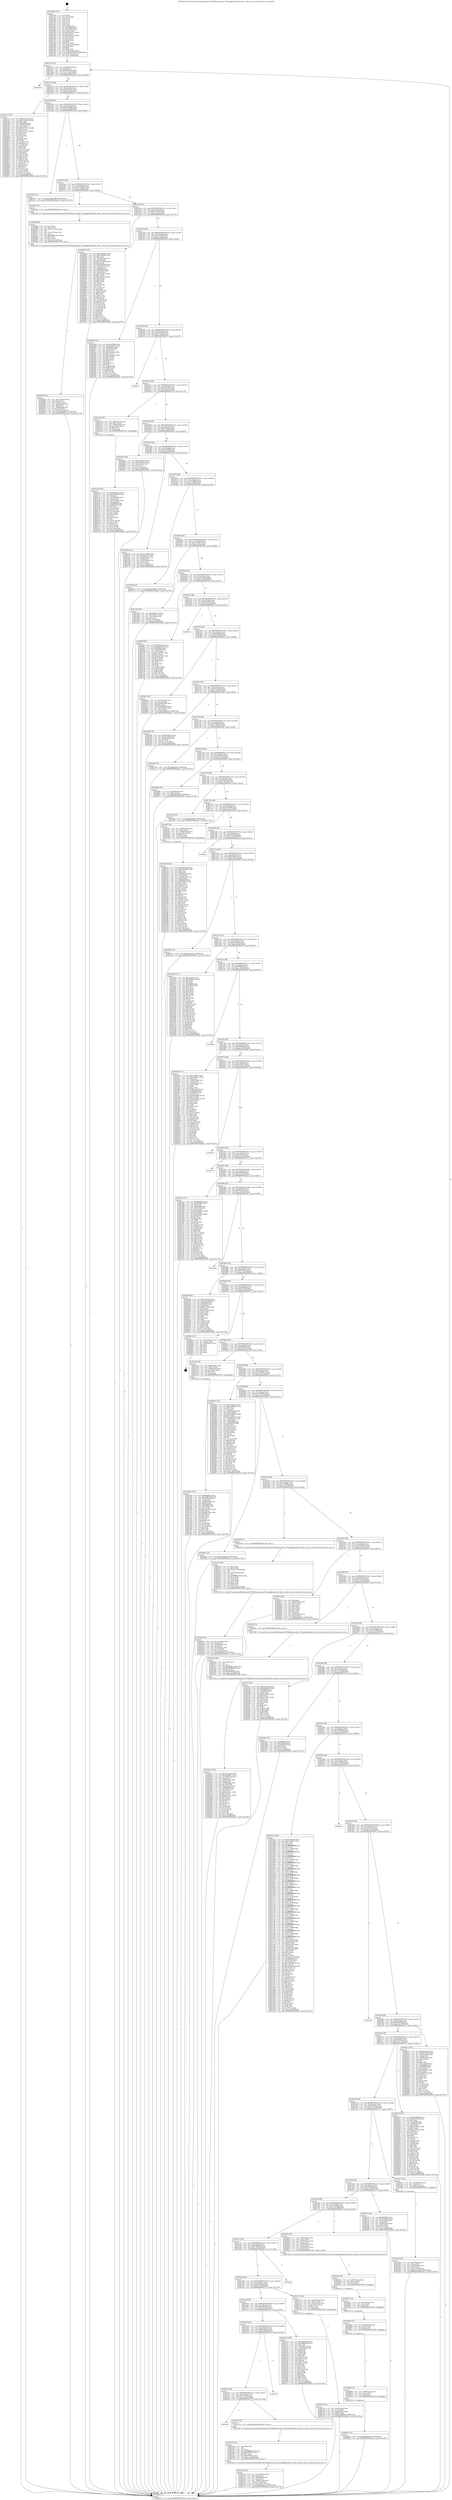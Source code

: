 digraph "0x4014e0" {
  label = "0x4014e0 (/mnt/c/Users/mathe/Desktop/tcc/POCII/binaries/extr_FFmpeglibavfilteraf_hdcd.c_hdcd_control_Final-ollvm.out::main(0))"
  labelloc = "t"
  node[shape=record]

  Entry [label="",width=0.3,height=0.3,shape=circle,fillcolor=black,style=filled]
  "0x401554" [label="{
     0x401554 [32]\l
     | [instrs]\l
     &nbsp;&nbsp;0x401554 \<+6\>: mov -0xb8(%rbp),%eax\l
     &nbsp;&nbsp;0x40155a \<+2\>: mov %eax,%ecx\l
     &nbsp;&nbsp;0x40155c \<+6\>: sub $0x800ba4a2,%ecx\l
     &nbsp;&nbsp;0x401562 \<+6\>: mov %eax,-0xcc(%rbp)\l
     &nbsp;&nbsp;0x401568 \<+6\>: mov %ecx,-0xd0(%rbp)\l
     &nbsp;&nbsp;0x40156e \<+6\>: je 0000000000402a9d \<main+0x15bd\>\l
  }"]
  "0x402a9d" [label="{
     0x402a9d\l
  }", style=dashed]
  "0x401574" [label="{
     0x401574 [28]\l
     | [instrs]\l
     &nbsp;&nbsp;0x401574 \<+5\>: jmp 0000000000401579 \<main+0x99\>\l
     &nbsp;&nbsp;0x401579 \<+6\>: mov -0xcc(%rbp),%eax\l
     &nbsp;&nbsp;0x40157f \<+5\>: sub $0x856ab1e3,%eax\l
     &nbsp;&nbsp;0x401584 \<+6\>: mov %eax,-0xd4(%rbp)\l
     &nbsp;&nbsp;0x40158a \<+6\>: je 00000000004027cc \<main+0x12ec\>\l
  }"]
  Exit [label="",width=0.3,height=0.3,shape=circle,fillcolor=black,style=filled,peripheries=2]
  "0x4027cc" [label="{
     0x4027cc [147]\l
     | [instrs]\l
     &nbsp;&nbsp;0x4027cc \<+5\>: mov $0xfda350d7,%eax\l
     &nbsp;&nbsp;0x4027d1 \<+5\>: mov $0x1240b297,%ecx\l
     &nbsp;&nbsp;0x4027d6 \<+2\>: mov $0x1,%dl\l
     &nbsp;&nbsp;0x4027d8 \<+7\>: mov 0x405068,%esi\l
     &nbsp;&nbsp;0x4027df \<+7\>: mov 0x405054,%edi\l
     &nbsp;&nbsp;0x4027e6 \<+3\>: mov %esi,%r8d\l
     &nbsp;&nbsp;0x4027e9 \<+7\>: add $0x8917b13b,%r8d\l
     &nbsp;&nbsp;0x4027f0 \<+4\>: sub $0x1,%r8d\l
     &nbsp;&nbsp;0x4027f4 \<+7\>: sub $0x8917b13b,%r8d\l
     &nbsp;&nbsp;0x4027fb \<+4\>: imul %r8d,%esi\l
     &nbsp;&nbsp;0x4027ff \<+3\>: and $0x1,%esi\l
     &nbsp;&nbsp;0x402802 \<+3\>: cmp $0x0,%esi\l
     &nbsp;&nbsp;0x402805 \<+4\>: sete %r9b\l
     &nbsp;&nbsp;0x402809 \<+3\>: cmp $0xa,%edi\l
     &nbsp;&nbsp;0x40280c \<+4\>: setl %r10b\l
     &nbsp;&nbsp;0x402810 \<+3\>: mov %r9b,%r11b\l
     &nbsp;&nbsp;0x402813 \<+4\>: xor $0xff,%r11b\l
     &nbsp;&nbsp;0x402817 \<+3\>: mov %r10b,%bl\l
     &nbsp;&nbsp;0x40281a \<+3\>: xor $0xff,%bl\l
     &nbsp;&nbsp;0x40281d \<+3\>: xor $0x0,%dl\l
     &nbsp;&nbsp;0x402820 \<+3\>: mov %r11b,%r14b\l
     &nbsp;&nbsp;0x402823 \<+4\>: and $0x0,%r14b\l
     &nbsp;&nbsp;0x402827 \<+3\>: and %dl,%r9b\l
     &nbsp;&nbsp;0x40282a \<+3\>: mov %bl,%r15b\l
     &nbsp;&nbsp;0x40282d \<+4\>: and $0x0,%r15b\l
     &nbsp;&nbsp;0x402831 \<+3\>: and %dl,%r10b\l
     &nbsp;&nbsp;0x402834 \<+3\>: or %r9b,%r14b\l
     &nbsp;&nbsp;0x402837 \<+3\>: or %r10b,%r15b\l
     &nbsp;&nbsp;0x40283a \<+3\>: xor %r15b,%r14b\l
     &nbsp;&nbsp;0x40283d \<+3\>: or %bl,%r11b\l
     &nbsp;&nbsp;0x402840 \<+4\>: xor $0xff,%r11b\l
     &nbsp;&nbsp;0x402844 \<+3\>: or $0x0,%dl\l
     &nbsp;&nbsp;0x402847 \<+3\>: and %dl,%r11b\l
     &nbsp;&nbsp;0x40284a \<+3\>: or %r11b,%r14b\l
     &nbsp;&nbsp;0x40284d \<+4\>: test $0x1,%r14b\l
     &nbsp;&nbsp;0x402851 \<+3\>: cmovne %ecx,%eax\l
     &nbsp;&nbsp;0x402854 \<+6\>: mov %eax,-0xb8(%rbp)\l
     &nbsp;&nbsp;0x40285a \<+5\>: jmp 0000000000402bee \<main+0x170e\>\l
  }"]
  "0x401590" [label="{
     0x401590 [28]\l
     | [instrs]\l
     &nbsp;&nbsp;0x401590 \<+5\>: jmp 0000000000401595 \<main+0xb5\>\l
     &nbsp;&nbsp;0x401595 \<+6\>: mov -0xcc(%rbp),%eax\l
     &nbsp;&nbsp;0x40159b \<+5\>: sub $0x900c09d8,%eax\l
     &nbsp;&nbsp;0x4015a0 \<+6\>: mov %eax,-0xd8(%rbp)\l
     &nbsp;&nbsp;0x4015a6 \<+6\>: je 00000000004023b2 \<main+0xed2\>\l
  }"]
  "0x40297e" [label="{
     0x40297e [15]\l
     | [instrs]\l
     &nbsp;&nbsp;0x40297e \<+10\>: movl $0xdd9523e5,-0xb8(%rbp)\l
     &nbsp;&nbsp;0x402988 \<+5\>: jmp 0000000000402bee \<main+0x170e\>\l
  }"]
  "0x4023b2" [label="{
     0x4023b2 [15]\l
     | [instrs]\l
     &nbsp;&nbsp;0x4023b2 \<+10\>: movl $0x30a41866,-0xb8(%rbp)\l
     &nbsp;&nbsp;0x4023bc \<+5\>: jmp 0000000000402bee \<main+0x170e\>\l
  }"]
  "0x4015ac" [label="{
     0x4015ac [28]\l
     | [instrs]\l
     &nbsp;&nbsp;0x4015ac \<+5\>: jmp 00000000004015b1 \<main+0xd1\>\l
     &nbsp;&nbsp;0x4015b1 \<+6\>: mov -0xcc(%rbp),%eax\l
     &nbsp;&nbsp;0x4015b7 \<+5\>: sub $0x9c5cb625,%eax\l
     &nbsp;&nbsp;0x4015bc \<+6\>: mov %eax,-0xdc(%rbp)\l
     &nbsp;&nbsp;0x4015c2 \<+6\>: je 0000000000402061 \<main+0xb81\>\l
  }"]
  "0x40296f" [label="{
     0x40296f [15]\l
     | [instrs]\l
     &nbsp;&nbsp;0x40296f \<+4\>: mov -0x48(%rbp),%rax\l
     &nbsp;&nbsp;0x402973 \<+3\>: mov (%rax),%rax\l
     &nbsp;&nbsp;0x402976 \<+3\>: mov %rax,%rdi\l
     &nbsp;&nbsp;0x402979 \<+5\>: call 0000000000401030 \<free@plt\>\l
     | [calls]\l
     &nbsp;&nbsp;0x401030 \{1\} (unknown)\l
  }"]
  "0x402061" [label="{
     0x402061 [5]\l
     | [instrs]\l
     &nbsp;&nbsp;0x402061 \<+5\>: call 0000000000401160 \<next_i\>\l
     | [calls]\l
     &nbsp;&nbsp;0x401160 \{1\} (/mnt/c/Users/mathe/Desktop/tcc/POCII/binaries/extr_FFmpeglibavfilteraf_hdcd.c_hdcd_control_Final-ollvm.out::next_i)\l
  }"]
  "0x4015c8" [label="{
     0x4015c8 [28]\l
     | [instrs]\l
     &nbsp;&nbsp;0x4015c8 \<+5\>: jmp 00000000004015cd \<main+0xed\>\l
     &nbsp;&nbsp;0x4015cd \<+6\>: mov -0xcc(%rbp),%eax\l
     &nbsp;&nbsp;0x4015d3 \<+5\>: sub $0xa476743f,%eax\l
     &nbsp;&nbsp;0x4015d8 \<+6\>: mov %eax,-0xe0(%rbp)\l
     &nbsp;&nbsp;0x4015de \<+6\>: je 0000000000402658 \<main+0x1178\>\l
  }"]
  "0x402960" [label="{
     0x402960 [15]\l
     | [instrs]\l
     &nbsp;&nbsp;0x402960 \<+4\>: mov -0x60(%rbp),%rax\l
     &nbsp;&nbsp;0x402964 \<+3\>: mov (%rax),%rax\l
     &nbsp;&nbsp;0x402967 \<+3\>: mov %rax,%rdi\l
     &nbsp;&nbsp;0x40296a \<+5\>: call 0000000000401030 \<free@plt\>\l
     | [calls]\l
     &nbsp;&nbsp;0x401030 \{1\} (unknown)\l
  }"]
  "0x402658" [label="{
     0x402658 [174]\l
     | [instrs]\l
     &nbsp;&nbsp;0x402658 \<+5\>: mov $0x6a588d03,%eax\l
     &nbsp;&nbsp;0x40265d \<+5\>: mov $0xc7bdf0b3,%ecx\l
     &nbsp;&nbsp;0x402662 \<+2\>: mov $0x1,%dl\l
     &nbsp;&nbsp;0x402664 \<+4\>: mov -0x58(%rbp),%rsi\l
     &nbsp;&nbsp;0x402668 \<+2\>: mov (%rsi),%edi\l
     &nbsp;&nbsp;0x40266a \<+6\>: add $0x70303598,%edi\l
     &nbsp;&nbsp;0x402670 \<+3\>: add $0x1,%edi\l
     &nbsp;&nbsp;0x402673 \<+6\>: sub $0x70303598,%edi\l
     &nbsp;&nbsp;0x402679 \<+4\>: mov -0x58(%rbp),%rsi\l
     &nbsp;&nbsp;0x40267d \<+2\>: mov %edi,(%rsi)\l
     &nbsp;&nbsp;0x40267f \<+7\>: mov 0x405068,%edi\l
     &nbsp;&nbsp;0x402686 \<+8\>: mov 0x405054,%r8d\l
     &nbsp;&nbsp;0x40268e \<+3\>: mov %edi,%r9d\l
     &nbsp;&nbsp;0x402691 \<+7\>: sub $0xc2af1873,%r9d\l
     &nbsp;&nbsp;0x402698 \<+4\>: sub $0x1,%r9d\l
     &nbsp;&nbsp;0x40269c \<+7\>: add $0xc2af1873,%r9d\l
     &nbsp;&nbsp;0x4026a3 \<+4\>: imul %r9d,%edi\l
     &nbsp;&nbsp;0x4026a7 \<+3\>: and $0x1,%edi\l
     &nbsp;&nbsp;0x4026aa \<+3\>: cmp $0x0,%edi\l
     &nbsp;&nbsp;0x4026ad \<+4\>: sete %r10b\l
     &nbsp;&nbsp;0x4026b1 \<+4\>: cmp $0xa,%r8d\l
     &nbsp;&nbsp;0x4026b5 \<+4\>: setl %r11b\l
     &nbsp;&nbsp;0x4026b9 \<+3\>: mov %r10b,%bl\l
     &nbsp;&nbsp;0x4026bc \<+3\>: xor $0xff,%bl\l
     &nbsp;&nbsp;0x4026bf \<+3\>: mov %r11b,%r14b\l
     &nbsp;&nbsp;0x4026c2 \<+4\>: xor $0xff,%r14b\l
     &nbsp;&nbsp;0x4026c6 \<+3\>: xor $0x0,%dl\l
     &nbsp;&nbsp;0x4026c9 \<+3\>: mov %bl,%r15b\l
     &nbsp;&nbsp;0x4026cc \<+4\>: and $0x0,%r15b\l
     &nbsp;&nbsp;0x4026d0 \<+3\>: and %dl,%r10b\l
     &nbsp;&nbsp;0x4026d3 \<+3\>: mov %r14b,%r12b\l
     &nbsp;&nbsp;0x4026d6 \<+4\>: and $0x0,%r12b\l
     &nbsp;&nbsp;0x4026da \<+3\>: and %dl,%r11b\l
     &nbsp;&nbsp;0x4026dd \<+3\>: or %r10b,%r15b\l
     &nbsp;&nbsp;0x4026e0 \<+3\>: or %r11b,%r12b\l
     &nbsp;&nbsp;0x4026e3 \<+3\>: xor %r12b,%r15b\l
     &nbsp;&nbsp;0x4026e6 \<+3\>: or %r14b,%bl\l
     &nbsp;&nbsp;0x4026e9 \<+3\>: xor $0xff,%bl\l
     &nbsp;&nbsp;0x4026ec \<+3\>: or $0x0,%dl\l
     &nbsp;&nbsp;0x4026ef \<+2\>: and %dl,%bl\l
     &nbsp;&nbsp;0x4026f1 \<+3\>: or %bl,%r15b\l
     &nbsp;&nbsp;0x4026f4 \<+4\>: test $0x1,%r15b\l
     &nbsp;&nbsp;0x4026f8 \<+3\>: cmovne %ecx,%eax\l
     &nbsp;&nbsp;0x4026fb \<+6\>: mov %eax,-0xb8(%rbp)\l
     &nbsp;&nbsp;0x402701 \<+5\>: jmp 0000000000402bee \<main+0x170e\>\l
  }"]
  "0x4015e4" [label="{
     0x4015e4 [28]\l
     | [instrs]\l
     &nbsp;&nbsp;0x4015e4 \<+5\>: jmp 00000000004015e9 \<main+0x109\>\l
     &nbsp;&nbsp;0x4015e9 \<+6\>: mov -0xcc(%rbp),%eax\l
     &nbsp;&nbsp;0x4015ef \<+5\>: sub $0xa521f82f,%eax\l
     &nbsp;&nbsp;0x4015f4 \<+6\>: mov %eax,-0xe4(%rbp)\l
     &nbsp;&nbsp;0x4015fa \<+6\>: je 00000000004024b4 \<main+0xfd4\>\l
  }"]
  "0x402951" [label="{
     0x402951 [15]\l
     | [instrs]\l
     &nbsp;&nbsp;0x402951 \<+4\>: mov -0x78(%rbp),%rax\l
     &nbsp;&nbsp;0x402955 \<+3\>: mov (%rax),%rax\l
     &nbsp;&nbsp;0x402958 \<+3\>: mov %rax,%rdi\l
     &nbsp;&nbsp;0x40295b \<+5\>: call 0000000000401030 \<free@plt\>\l
     | [calls]\l
     &nbsp;&nbsp;0x401030 \{1\} (unknown)\l
  }"]
  "0x4024b4" [label="{
     0x4024b4 [91]\l
     | [instrs]\l
     &nbsp;&nbsp;0x4024b4 \<+5\>: mov $0x3ed7062a,%eax\l
     &nbsp;&nbsp;0x4024b9 \<+5\>: mov $0x2f1a4475,%ecx\l
     &nbsp;&nbsp;0x4024be \<+7\>: mov 0x405068,%edx\l
     &nbsp;&nbsp;0x4024c5 \<+7\>: mov 0x405054,%esi\l
     &nbsp;&nbsp;0x4024cc \<+2\>: mov %edx,%edi\l
     &nbsp;&nbsp;0x4024ce \<+6\>: add $0xe7aaedde,%edi\l
     &nbsp;&nbsp;0x4024d4 \<+3\>: sub $0x1,%edi\l
     &nbsp;&nbsp;0x4024d7 \<+6\>: sub $0xe7aaedde,%edi\l
     &nbsp;&nbsp;0x4024dd \<+3\>: imul %edi,%edx\l
     &nbsp;&nbsp;0x4024e0 \<+3\>: and $0x1,%edx\l
     &nbsp;&nbsp;0x4024e3 \<+3\>: cmp $0x0,%edx\l
     &nbsp;&nbsp;0x4024e6 \<+4\>: sete %r8b\l
     &nbsp;&nbsp;0x4024ea \<+3\>: cmp $0xa,%esi\l
     &nbsp;&nbsp;0x4024ed \<+4\>: setl %r9b\l
     &nbsp;&nbsp;0x4024f1 \<+3\>: mov %r8b,%r10b\l
     &nbsp;&nbsp;0x4024f4 \<+3\>: and %r9b,%r10b\l
     &nbsp;&nbsp;0x4024f7 \<+3\>: xor %r9b,%r8b\l
     &nbsp;&nbsp;0x4024fa \<+3\>: or %r8b,%r10b\l
     &nbsp;&nbsp;0x4024fd \<+4\>: test $0x1,%r10b\l
     &nbsp;&nbsp;0x402501 \<+3\>: cmovne %ecx,%eax\l
     &nbsp;&nbsp;0x402504 \<+6\>: mov %eax,-0xb8(%rbp)\l
     &nbsp;&nbsp;0x40250a \<+5\>: jmp 0000000000402bee \<main+0x170e\>\l
  }"]
  "0x401600" [label="{
     0x401600 [28]\l
     | [instrs]\l
     &nbsp;&nbsp;0x401600 \<+5\>: jmp 0000000000401605 \<main+0x125\>\l
     &nbsp;&nbsp;0x401605 \<+6\>: mov -0xcc(%rbp),%eax\l
     &nbsp;&nbsp;0x40160b \<+5\>: sub $0xb3e25af4,%eax\l
     &nbsp;&nbsp;0x401610 \<+6\>: mov %eax,-0xe8(%rbp)\l
     &nbsp;&nbsp;0x401616 \<+6\>: je 0000000000402b17 \<main+0x1637\>\l
  }"]
  "0x40293f" [label="{
     0x40293f [18]\l
     | [instrs]\l
     &nbsp;&nbsp;0x40293f \<+7\>: mov -0x90(%rbp),%rax\l
     &nbsp;&nbsp;0x402946 \<+3\>: mov (%rax),%rax\l
     &nbsp;&nbsp;0x402949 \<+3\>: mov %rax,%rdi\l
     &nbsp;&nbsp;0x40294c \<+5\>: call 0000000000401030 \<free@plt\>\l
     | [calls]\l
     &nbsp;&nbsp;0x401030 \{1\} (unknown)\l
  }"]
  "0x402b17" [label="{
     0x402b17\l
  }", style=dashed]
  "0x40161c" [label="{
     0x40161c [28]\l
     | [instrs]\l
     &nbsp;&nbsp;0x40161c \<+5\>: jmp 0000000000401621 \<main+0x141\>\l
     &nbsp;&nbsp;0x401621 \<+6\>: mov -0xcc(%rbp),%eax\l
     &nbsp;&nbsp;0x401627 \<+5\>: sub $0xbbf3c702,%eax\l
     &nbsp;&nbsp;0x40162c \<+6\>: mov %eax,-0xec(%rbp)\l
     &nbsp;&nbsp;0x401632 \<+6\>: je 0000000000402150 \<main+0xc70\>\l
  }"]
  "0x4027a3" [label="{
     0x4027a3 [41]\l
     | [instrs]\l
     &nbsp;&nbsp;0x4027a3 \<+6\>: mov -0x1b4(%rbp),%ecx\l
     &nbsp;&nbsp;0x4027a9 \<+3\>: imul %eax,%ecx\l
     &nbsp;&nbsp;0x4027ac \<+4\>: mov -0x48(%rbp),%rsi\l
     &nbsp;&nbsp;0x4027b0 \<+3\>: mov (%rsi),%rsi\l
     &nbsp;&nbsp;0x4027b3 \<+4\>: mov -0x40(%rbp),%rdi\l
     &nbsp;&nbsp;0x4027b7 \<+3\>: movslq (%rdi),%rdi\l
     &nbsp;&nbsp;0x4027ba \<+3\>: mov %ecx,(%rsi,%rdi,4)\l
     &nbsp;&nbsp;0x4027bd \<+10\>: movl $0x856ab1e3,-0xb8(%rbp)\l
     &nbsp;&nbsp;0x4027c7 \<+5\>: jmp 0000000000402bee \<main+0x170e\>\l
  }"]
  "0x402150" [label="{
     0x402150 [29]\l
     | [instrs]\l
     &nbsp;&nbsp;0x402150 \<+4\>: mov -0x80(%rbp),%rax\l
     &nbsp;&nbsp;0x402154 \<+6\>: movl $0x1,(%rax)\l
     &nbsp;&nbsp;0x40215a \<+4\>: mov -0x80(%rbp),%rax\l
     &nbsp;&nbsp;0x40215e \<+3\>: movslq (%rax),%rax\l
     &nbsp;&nbsp;0x402161 \<+4\>: shl $0x2,%rax\l
     &nbsp;&nbsp;0x402165 \<+3\>: mov %rax,%rdi\l
     &nbsp;&nbsp;0x402168 \<+5\>: call 0000000000401050 \<malloc@plt\>\l
     | [calls]\l
     &nbsp;&nbsp;0x401050 \{1\} (unknown)\l
  }"]
  "0x401638" [label="{
     0x401638 [28]\l
     | [instrs]\l
     &nbsp;&nbsp;0x401638 \<+5\>: jmp 000000000040163d \<main+0x15d\>\l
     &nbsp;&nbsp;0x40163d \<+6\>: mov -0xcc(%rbp),%eax\l
     &nbsp;&nbsp;0x401643 \<+5\>: sub $0xc2500eec,%eax\l
     &nbsp;&nbsp;0x401648 \<+6\>: mov %eax,-0xf0(%rbp)\l
     &nbsp;&nbsp;0x40164e \<+6\>: je 0000000000402043 \<main+0xb63\>\l
  }"]
  "0x40277b" [label="{
     0x40277b [40]\l
     | [instrs]\l
     &nbsp;&nbsp;0x40277b \<+5\>: mov $0x2,%ecx\l
     &nbsp;&nbsp;0x402780 \<+1\>: cltd\l
     &nbsp;&nbsp;0x402781 \<+2\>: idiv %ecx\l
     &nbsp;&nbsp;0x402783 \<+6\>: imul $0xfffffffe,%edx,%ecx\l
     &nbsp;&nbsp;0x402789 \<+6\>: add $0xbf47967a,%ecx\l
     &nbsp;&nbsp;0x40278f \<+3\>: add $0x1,%ecx\l
     &nbsp;&nbsp;0x402792 \<+6\>: sub $0xbf47967a,%ecx\l
     &nbsp;&nbsp;0x402798 \<+6\>: mov %ecx,-0x1b4(%rbp)\l
     &nbsp;&nbsp;0x40279e \<+5\>: call 0000000000401160 \<next_i\>\l
     | [calls]\l
     &nbsp;&nbsp;0x401160 \{1\} (/mnt/c/Users/mathe/Desktop/tcc/POCII/binaries/extr_FFmpeglibavfilteraf_hdcd.c_hdcd_control_Final-ollvm.out::next_i)\l
  }"]
  "0x402043" [label="{
     0x402043 [30]\l
     | [instrs]\l
     &nbsp;&nbsp;0x402043 \<+5\>: mov $0xd16ebbcb,%eax\l
     &nbsp;&nbsp;0x402048 \<+5\>: mov $0x9c5cb625,%ecx\l
     &nbsp;&nbsp;0x40204d \<+3\>: mov -0x2a(%rbp),%dl\l
     &nbsp;&nbsp;0x402050 \<+3\>: test $0x1,%dl\l
     &nbsp;&nbsp;0x402053 \<+3\>: cmovne %ecx,%eax\l
     &nbsp;&nbsp;0x402056 \<+6\>: mov %eax,-0xb8(%rbp)\l
     &nbsp;&nbsp;0x40205c \<+5\>: jmp 0000000000402bee \<main+0x170e\>\l
  }"]
  "0x401654" [label="{
     0x401654 [28]\l
     | [instrs]\l
     &nbsp;&nbsp;0x401654 \<+5\>: jmp 0000000000401659 \<main+0x179\>\l
     &nbsp;&nbsp;0x401659 \<+6\>: mov -0xcc(%rbp),%eax\l
     &nbsp;&nbsp;0x40165f \<+5\>: sub $0xc436b6f4,%eax\l
     &nbsp;&nbsp;0x401664 \<+6\>: mov %eax,-0xf4(%rbp)\l
     &nbsp;&nbsp;0x40166a \<+6\>: je 0000000000402752 \<main+0x1272\>\l
  }"]
  "0x401b08" [label="{
     0x401b08\l
  }", style=dashed]
  "0x402752" [label="{
     0x402752 [36]\l
     | [instrs]\l
     &nbsp;&nbsp;0x402752 \<+5\>: mov $0x57a5cd94,%eax\l
     &nbsp;&nbsp;0x402757 \<+5\>: mov $0x75fc1f4e,%ecx\l
     &nbsp;&nbsp;0x40275c \<+4\>: mov -0x40(%rbp),%rdx\l
     &nbsp;&nbsp;0x402760 \<+2\>: mov (%rdx),%esi\l
     &nbsp;&nbsp;0x402762 \<+4\>: mov -0x50(%rbp),%rdx\l
     &nbsp;&nbsp;0x402766 \<+2\>: cmp (%rdx),%esi\l
     &nbsp;&nbsp;0x402768 \<+3\>: cmovl %ecx,%eax\l
     &nbsp;&nbsp;0x40276b \<+6\>: mov %eax,-0xb8(%rbp)\l
     &nbsp;&nbsp;0x402771 \<+5\>: jmp 0000000000402bee \<main+0x170e\>\l
  }"]
  "0x401670" [label="{
     0x401670 [28]\l
     | [instrs]\l
     &nbsp;&nbsp;0x401670 \<+5\>: jmp 0000000000401675 \<main+0x195\>\l
     &nbsp;&nbsp;0x401675 \<+6\>: mov -0xcc(%rbp),%eax\l
     &nbsp;&nbsp;0x40167b \<+5\>: sub $0xc7bdf0b3,%eax\l
     &nbsp;&nbsp;0x401680 \<+6\>: mov %eax,-0xf8(%rbp)\l
     &nbsp;&nbsp;0x401686 \<+6\>: je 0000000000402706 \<main+0x1226\>\l
  }"]
  "0x402776" [label="{
     0x402776 [5]\l
     | [instrs]\l
     &nbsp;&nbsp;0x402776 \<+5\>: call 0000000000401160 \<next_i\>\l
     | [calls]\l
     &nbsp;&nbsp;0x401160 \{1\} (/mnt/c/Users/mathe/Desktop/tcc/POCII/binaries/extr_FFmpeglibavfilteraf_hdcd.c_hdcd_control_Final-ollvm.out::next_i)\l
  }"]
  "0x402706" [label="{
     0x402706 [15]\l
     | [instrs]\l
     &nbsp;&nbsp;0x402706 \<+10\>: movl $0x30a41866,-0xb8(%rbp)\l
     &nbsp;&nbsp;0x402710 \<+5\>: jmp 0000000000402bee \<main+0x170e\>\l
  }"]
  "0x40168c" [label="{
     0x40168c [28]\l
     | [instrs]\l
     &nbsp;&nbsp;0x40168c \<+5\>: jmp 0000000000401691 \<main+0x1b1\>\l
     &nbsp;&nbsp;0x401691 \<+6\>: mov -0xcc(%rbp),%eax\l
     &nbsp;&nbsp;0x401697 \<+5\>: sub $0xcc7de8c1,%eax\l
     &nbsp;&nbsp;0x40169c \<+6\>: mov %eax,-0xfc(%rbp)\l
     &nbsp;&nbsp;0x4016a2 \<+6\>: je 0000000000401d38 \<main+0x858\>\l
  }"]
  "0x401aec" [label="{
     0x401aec [28]\l
     | [instrs]\l
     &nbsp;&nbsp;0x401aec \<+5\>: jmp 0000000000401af1 \<main+0x611\>\l
     &nbsp;&nbsp;0x401af1 \<+6\>: mov -0xcc(%rbp),%eax\l
     &nbsp;&nbsp;0x401af7 \<+5\>: sub $0x75fc1f4e,%eax\l
     &nbsp;&nbsp;0x401afc \<+6\>: mov %eax,-0x19c(%rbp)\l
     &nbsp;&nbsp;0x401b02 \<+6\>: je 0000000000402776 \<main+0x1296\>\l
  }"]
  "0x401d38" [label="{
     0x401d38 [30]\l
     | [instrs]\l
     &nbsp;&nbsp;0x401d38 \<+5\>: mov $0x4b50e14e,%eax\l
     &nbsp;&nbsp;0x401d3d \<+5\>: mov $0x799253c,%ecx\l
     &nbsp;&nbsp;0x401d42 \<+3\>: mov -0x31(%rbp),%dl\l
     &nbsp;&nbsp;0x401d45 \<+3\>: test $0x1,%dl\l
     &nbsp;&nbsp;0x401d48 \<+3\>: cmovne %ecx,%eax\l
     &nbsp;&nbsp;0x401d4b \<+6\>: mov %eax,-0xb8(%rbp)\l
     &nbsp;&nbsp;0x401d51 \<+5\>: jmp 0000000000402bee \<main+0x170e\>\l
  }"]
  "0x4016a8" [label="{
     0x4016a8 [28]\l
     | [instrs]\l
     &nbsp;&nbsp;0x4016a8 \<+5\>: jmp 00000000004016ad \<main+0x1cd\>\l
     &nbsp;&nbsp;0x4016ad \<+6\>: mov -0xcc(%rbp),%eax\l
     &nbsp;&nbsp;0x4016b3 \<+5\>: sub $0xd16ebbcb,%eax\l
     &nbsp;&nbsp;0x4016b8 \<+6\>: mov %eax,-0x100(%rbp)\l
     &nbsp;&nbsp;0x4016be \<+6\>: je 00000000004020f5 \<main+0xc15\>\l
  }"]
  "0x402a29" [label="{
     0x402a29\l
  }", style=dashed]
  "0x4020f5" [label="{
     0x4020f5 [91]\l
     | [instrs]\l
     &nbsp;&nbsp;0x4020f5 \<+5\>: mov $0x800ba4a2,%eax\l
     &nbsp;&nbsp;0x4020fa \<+5\>: mov $0xbbf3c702,%ecx\l
     &nbsp;&nbsp;0x4020ff \<+7\>: mov 0x405068,%edx\l
     &nbsp;&nbsp;0x402106 \<+7\>: mov 0x405054,%esi\l
     &nbsp;&nbsp;0x40210d \<+2\>: mov %edx,%edi\l
     &nbsp;&nbsp;0x40210f \<+6\>: sub $0xcc5e7df1,%edi\l
     &nbsp;&nbsp;0x402115 \<+3\>: sub $0x1,%edi\l
     &nbsp;&nbsp;0x402118 \<+6\>: add $0xcc5e7df1,%edi\l
     &nbsp;&nbsp;0x40211e \<+3\>: imul %edi,%edx\l
     &nbsp;&nbsp;0x402121 \<+3\>: and $0x1,%edx\l
     &nbsp;&nbsp;0x402124 \<+3\>: cmp $0x0,%edx\l
     &nbsp;&nbsp;0x402127 \<+4\>: sete %r8b\l
     &nbsp;&nbsp;0x40212b \<+3\>: cmp $0xa,%esi\l
     &nbsp;&nbsp;0x40212e \<+4\>: setl %r9b\l
     &nbsp;&nbsp;0x402132 \<+3\>: mov %r8b,%r10b\l
     &nbsp;&nbsp;0x402135 \<+3\>: and %r9b,%r10b\l
     &nbsp;&nbsp;0x402138 \<+3\>: xor %r9b,%r8b\l
     &nbsp;&nbsp;0x40213b \<+3\>: or %r8b,%r10b\l
     &nbsp;&nbsp;0x40213e \<+4\>: test $0x1,%r10b\l
     &nbsp;&nbsp;0x402142 \<+3\>: cmovne %ecx,%eax\l
     &nbsp;&nbsp;0x402145 \<+6\>: mov %eax,-0xb8(%rbp)\l
     &nbsp;&nbsp;0x40214b \<+5\>: jmp 0000000000402bee \<main+0x170e\>\l
  }"]
  "0x4016c4" [label="{
     0x4016c4 [28]\l
     | [instrs]\l
     &nbsp;&nbsp;0x4016c4 \<+5\>: jmp 00000000004016c9 \<main+0x1e9\>\l
     &nbsp;&nbsp;0x4016c9 \<+6\>: mov -0xcc(%rbp),%eax\l
     &nbsp;&nbsp;0x4016cf \<+5\>: sub $0xd52da0ed,%eax\l
     &nbsp;&nbsp;0x4016d4 \<+6\>: mov %eax,-0x104(%rbp)\l
     &nbsp;&nbsp;0x4016da \<+6\>: je 00000000004029e4 \<main+0x1504\>\l
  }"]
  "0x402732" [label="{
     0x402732 [32]\l
     | [instrs]\l
     &nbsp;&nbsp;0x402732 \<+4\>: mov -0x48(%rbp),%rdi\l
     &nbsp;&nbsp;0x402736 \<+3\>: mov %rax,(%rdi)\l
     &nbsp;&nbsp;0x402739 \<+4\>: mov -0x40(%rbp),%rax\l
     &nbsp;&nbsp;0x40273d \<+6\>: movl $0x0,(%rax)\l
     &nbsp;&nbsp;0x402743 \<+10\>: movl $0xc436b6f4,-0xb8(%rbp)\l
     &nbsp;&nbsp;0x40274d \<+5\>: jmp 0000000000402bee \<main+0x170e\>\l
  }"]
  "0x4029e4" [label="{
     0x4029e4\l
  }", style=dashed]
  "0x4016e0" [label="{
     0x4016e0 [28]\l
     | [instrs]\l
     &nbsp;&nbsp;0x4016e0 \<+5\>: jmp 00000000004016e5 \<main+0x205\>\l
     &nbsp;&nbsp;0x4016e5 \<+6\>: mov -0xcc(%rbp),%eax\l
     &nbsp;&nbsp;0x4016eb \<+5\>: sub $0xd680444f,%eax\l
     &nbsp;&nbsp;0x4016f0 \<+6\>: mov %eax,-0x108(%rbp)\l
     &nbsp;&nbsp;0x4016f6 \<+6\>: je 000000000040226e \<main+0xd8e\>\l
  }"]
  "0x40253c" [label="{
     0x40253c [122]\l
     | [instrs]\l
     &nbsp;&nbsp;0x40253c \<+5\>: mov $0x3ed7062a,%ecx\l
     &nbsp;&nbsp;0x402541 \<+5\>: mov $0xf429da61,%edx\l
     &nbsp;&nbsp;0x402546 \<+6\>: mov -0x1b0(%rbp),%esi\l
     &nbsp;&nbsp;0x40254c \<+3\>: imul %eax,%esi\l
     &nbsp;&nbsp;0x40254f \<+4\>: mov -0x60(%rbp),%rdi\l
     &nbsp;&nbsp;0x402553 \<+3\>: mov (%rdi),%rdi\l
     &nbsp;&nbsp;0x402556 \<+4\>: mov -0x58(%rbp),%r8\l
     &nbsp;&nbsp;0x40255a \<+3\>: movslq (%r8),%r8\l
     &nbsp;&nbsp;0x40255d \<+4\>: mov %esi,(%rdi,%r8,4)\l
     &nbsp;&nbsp;0x402561 \<+7\>: mov 0x405068,%eax\l
     &nbsp;&nbsp;0x402568 \<+7\>: mov 0x405054,%esi\l
     &nbsp;&nbsp;0x40256f \<+3\>: mov %eax,%r9d\l
     &nbsp;&nbsp;0x402572 \<+7\>: sub $0x3eb1c4c1,%r9d\l
     &nbsp;&nbsp;0x402579 \<+4\>: sub $0x1,%r9d\l
     &nbsp;&nbsp;0x40257d \<+7\>: add $0x3eb1c4c1,%r9d\l
     &nbsp;&nbsp;0x402584 \<+4\>: imul %r9d,%eax\l
     &nbsp;&nbsp;0x402588 \<+3\>: and $0x1,%eax\l
     &nbsp;&nbsp;0x40258b \<+3\>: cmp $0x0,%eax\l
     &nbsp;&nbsp;0x40258e \<+4\>: sete %r10b\l
     &nbsp;&nbsp;0x402592 \<+3\>: cmp $0xa,%esi\l
     &nbsp;&nbsp;0x402595 \<+4\>: setl %r11b\l
     &nbsp;&nbsp;0x402599 \<+3\>: mov %r10b,%bl\l
     &nbsp;&nbsp;0x40259c \<+3\>: and %r11b,%bl\l
     &nbsp;&nbsp;0x40259f \<+3\>: xor %r11b,%r10b\l
     &nbsp;&nbsp;0x4025a2 \<+3\>: or %r10b,%bl\l
     &nbsp;&nbsp;0x4025a5 \<+3\>: test $0x1,%bl\l
     &nbsp;&nbsp;0x4025a8 \<+3\>: cmovne %edx,%ecx\l
     &nbsp;&nbsp;0x4025ab \<+6\>: mov %ecx,-0xb8(%rbp)\l
     &nbsp;&nbsp;0x4025b1 \<+5\>: jmp 0000000000402bee \<main+0x170e\>\l
  }"]
  "0x40226e" [label="{
     0x40226e [42]\l
     | [instrs]\l
     &nbsp;&nbsp;0x40226e \<+4\>: mov -0x70(%rbp),%rax\l
     &nbsp;&nbsp;0x402272 \<+2\>: mov (%rax),%ecx\l
     &nbsp;&nbsp;0x402274 \<+6\>: add $0x4b5fe982,%ecx\l
     &nbsp;&nbsp;0x40227a \<+3\>: add $0x1,%ecx\l
     &nbsp;&nbsp;0x40227d \<+6\>: sub $0x4b5fe982,%ecx\l
     &nbsp;&nbsp;0x402283 \<+4\>: mov -0x70(%rbp),%rax\l
     &nbsp;&nbsp;0x402287 \<+2\>: mov %ecx,(%rax)\l
     &nbsp;&nbsp;0x402289 \<+10\>: movl $0x54d8c6dd,-0xb8(%rbp)\l
     &nbsp;&nbsp;0x402293 \<+5\>: jmp 0000000000402bee \<main+0x170e\>\l
  }"]
  "0x4016fc" [label="{
     0x4016fc [28]\l
     | [instrs]\l
     &nbsp;&nbsp;0x4016fc \<+5\>: jmp 0000000000401701 \<main+0x221\>\l
     &nbsp;&nbsp;0x401701 \<+6\>: mov -0xcc(%rbp),%eax\l
     &nbsp;&nbsp;0x401707 \<+5\>: sub $0xd781de6d,%eax\l
     &nbsp;&nbsp;0x40170c \<+6\>: mov %eax,-0x10c(%rbp)\l
     &nbsp;&nbsp;0x401712 \<+6\>: je 0000000000402496 \<main+0xfb6\>\l
  }"]
  "0x402514" [label="{
     0x402514 [40]\l
     | [instrs]\l
     &nbsp;&nbsp;0x402514 \<+5\>: mov $0x2,%ecx\l
     &nbsp;&nbsp;0x402519 \<+1\>: cltd\l
     &nbsp;&nbsp;0x40251a \<+2\>: idiv %ecx\l
     &nbsp;&nbsp;0x40251c \<+6\>: imul $0xfffffffe,%edx,%ecx\l
     &nbsp;&nbsp;0x402522 \<+6\>: add $0x9b09c983,%ecx\l
     &nbsp;&nbsp;0x402528 \<+3\>: add $0x1,%ecx\l
     &nbsp;&nbsp;0x40252b \<+6\>: sub $0x9b09c983,%ecx\l
     &nbsp;&nbsp;0x402531 \<+6\>: mov %ecx,-0x1b0(%rbp)\l
     &nbsp;&nbsp;0x402537 \<+5\>: call 0000000000401160 \<next_i\>\l
     | [calls]\l
     &nbsp;&nbsp;0x401160 \{1\} (/mnt/c/Users/mathe/Desktop/tcc/POCII/binaries/extr_FFmpeglibavfilteraf_hdcd.c_hdcd_control_Final-ollvm.out::next_i)\l
  }"]
  "0x402496" [label="{
     0x402496 [30]\l
     | [instrs]\l
     &nbsp;&nbsp;0x402496 \<+5\>: mov $0x6ab38ead,%eax\l
     &nbsp;&nbsp;0x40249b \<+5\>: mov $0xa521f82f,%ecx\l
     &nbsp;&nbsp;0x4024a0 \<+3\>: mov -0x29(%rbp),%dl\l
     &nbsp;&nbsp;0x4024a3 \<+3\>: test $0x1,%dl\l
     &nbsp;&nbsp;0x4024a6 \<+3\>: cmovne %ecx,%eax\l
     &nbsp;&nbsp;0x4024a9 \<+6\>: mov %eax,-0xb8(%rbp)\l
     &nbsp;&nbsp;0x4024af \<+5\>: jmp 0000000000402bee \<main+0x170e\>\l
  }"]
  "0x401718" [label="{
     0x401718 [28]\l
     | [instrs]\l
     &nbsp;&nbsp;0x401718 \<+5\>: jmp 000000000040171d \<main+0x23d\>\l
     &nbsp;&nbsp;0x40171d \<+6\>: mov -0xcc(%rbp),%eax\l
     &nbsp;&nbsp;0x401723 \<+5\>: sub $0xdcfd06d0,%eax\l
     &nbsp;&nbsp;0x401728 \<+6\>: mov %eax,-0x110(%rbp)\l
     &nbsp;&nbsp;0x40172e \<+6\>: je 00000000004021d8 \<main+0xcf8\>\l
  }"]
  "0x402310" [label="{
     0x402310 [162]\l
     | [instrs]\l
     &nbsp;&nbsp;0x402310 \<+5\>: mov $0xf34b35b6,%ecx\l
     &nbsp;&nbsp;0x402315 \<+5\>: mov $0x900c09d8,%edx\l
     &nbsp;&nbsp;0x40231a \<+3\>: mov $0x1,%sil\l
     &nbsp;&nbsp;0x40231d \<+3\>: xor %r8d,%r8d\l
     &nbsp;&nbsp;0x402320 \<+4\>: mov -0x60(%rbp),%rdi\l
     &nbsp;&nbsp;0x402324 \<+3\>: mov %rax,(%rdi)\l
     &nbsp;&nbsp;0x402327 \<+4\>: mov -0x58(%rbp),%rax\l
     &nbsp;&nbsp;0x40232b \<+6\>: movl $0x0,(%rax)\l
     &nbsp;&nbsp;0x402331 \<+8\>: mov 0x405068,%r9d\l
     &nbsp;&nbsp;0x402339 \<+8\>: mov 0x405054,%r10d\l
     &nbsp;&nbsp;0x402341 \<+4\>: sub $0x1,%r8d\l
     &nbsp;&nbsp;0x402345 \<+3\>: mov %r9d,%r11d\l
     &nbsp;&nbsp;0x402348 \<+3\>: add %r8d,%r11d\l
     &nbsp;&nbsp;0x40234b \<+4\>: imul %r11d,%r9d\l
     &nbsp;&nbsp;0x40234f \<+4\>: and $0x1,%r9d\l
     &nbsp;&nbsp;0x402353 \<+4\>: cmp $0x0,%r9d\l
     &nbsp;&nbsp;0x402357 \<+3\>: sete %bl\l
     &nbsp;&nbsp;0x40235a \<+4\>: cmp $0xa,%r10d\l
     &nbsp;&nbsp;0x40235e \<+4\>: setl %r14b\l
     &nbsp;&nbsp;0x402362 \<+3\>: mov %bl,%r15b\l
     &nbsp;&nbsp;0x402365 \<+4\>: xor $0xff,%r15b\l
     &nbsp;&nbsp;0x402369 \<+3\>: mov %r14b,%r12b\l
     &nbsp;&nbsp;0x40236c \<+4\>: xor $0xff,%r12b\l
     &nbsp;&nbsp;0x402370 \<+4\>: xor $0x1,%sil\l
     &nbsp;&nbsp;0x402374 \<+3\>: mov %r15b,%r13b\l
     &nbsp;&nbsp;0x402377 \<+4\>: and $0xff,%r13b\l
     &nbsp;&nbsp;0x40237b \<+3\>: and %sil,%bl\l
     &nbsp;&nbsp;0x40237e \<+3\>: mov %r12b,%al\l
     &nbsp;&nbsp;0x402381 \<+2\>: and $0xff,%al\l
     &nbsp;&nbsp;0x402383 \<+3\>: and %sil,%r14b\l
     &nbsp;&nbsp;0x402386 \<+3\>: or %bl,%r13b\l
     &nbsp;&nbsp;0x402389 \<+3\>: or %r14b,%al\l
     &nbsp;&nbsp;0x40238c \<+3\>: xor %al,%r13b\l
     &nbsp;&nbsp;0x40238f \<+3\>: or %r12b,%r15b\l
     &nbsp;&nbsp;0x402392 \<+4\>: xor $0xff,%r15b\l
     &nbsp;&nbsp;0x402396 \<+4\>: or $0x1,%sil\l
     &nbsp;&nbsp;0x40239a \<+3\>: and %sil,%r15b\l
     &nbsp;&nbsp;0x40239d \<+3\>: or %r15b,%r13b\l
     &nbsp;&nbsp;0x4023a0 \<+4\>: test $0x1,%r13b\l
     &nbsp;&nbsp;0x4023a4 \<+3\>: cmovne %edx,%ecx\l
     &nbsp;&nbsp;0x4023a7 \<+6\>: mov %ecx,-0xb8(%rbp)\l
     &nbsp;&nbsp;0x4023ad \<+5\>: jmp 0000000000402bee \<main+0x170e\>\l
  }"]
  "0x4021d8" [label="{
     0x4021d8 [15]\l
     | [instrs]\l
     &nbsp;&nbsp;0x4021d8 \<+10\>: movl $0x54d8c6dd,-0xb8(%rbp)\l
     &nbsp;&nbsp;0x4021e2 \<+5\>: jmp 0000000000402bee \<main+0x170e\>\l
  }"]
  "0x401734" [label="{
     0x401734 [28]\l
     | [instrs]\l
     &nbsp;&nbsp;0x401734 \<+5\>: jmp 0000000000401739 \<main+0x259\>\l
     &nbsp;&nbsp;0x401739 \<+6\>: mov -0xcc(%rbp),%eax\l
     &nbsp;&nbsp;0x40173f \<+5\>: sub $0xdd9523e5,%eax\l
     &nbsp;&nbsp;0x401744 \<+6\>: mov %eax,-0x114(%rbp)\l
     &nbsp;&nbsp;0x40174a \<+6\>: je 00000000004029b0 \<main+0x14d0\>\l
  }"]
  "0x402244" [label="{
     0x402244 [42]\l
     | [instrs]\l
     &nbsp;&nbsp;0x402244 \<+6\>: mov -0x1ac(%rbp),%ecx\l
     &nbsp;&nbsp;0x40224a \<+3\>: imul %eax,%ecx\l
     &nbsp;&nbsp;0x40224d \<+4\>: mov -0x78(%rbp),%r8\l
     &nbsp;&nbsp;0x402251 \<+3\>: mov (%r8),%r8\l
     &nbsp;&nbsp;0x402254 \<+4\>: mov -0x70(%rbp),%r9\l
     &nbsp;&nbsp;0x402258 \<+3\>: movslq (%r9),%r9\l
     &nbsp;&nbsp;0x40225b \<+4\>: mov %ecx,(%r8,%r9,4)\l
     &nbsp;&nbsp;0x40225f \<+10\>: movl $0xd680444f,-0xb8(%rbp)\l
     &nbsp;&nbsp;0x402269 \<+5\>: jmp 0000000000402bee \<main+0x170e\>\l
  }"]
  "0x4029b0" [label="{
     0x4029b0 [28]\l
     | [instrs]\l
     &nbsp;&nbsp;0x4029b0 \<+7\>: mov -0xb0(%rbp),%rax\l
     &nbsp;&nbsp;0x4029b7 \<+6\>: movl $0x0,(%rax)\l
     &nbsp;&nbsp;0x4029bd \<+10\>: movl $0xd91969f,-0xb8(%rbp)\l
     &nbsp;&nbsp;0x4029c7 \<+5\>: jmp 0000000000402bee \<main+0x170e\>\l
  }"]
  "0x401750" [label="{
     0x401750 [28]\l
     | [instrs]\l
     &nbsp;&nbsp;0x401750 \<+5\>: jmp 0000000000401755 \<main+0x275\>\l
     &nbsp;&nbsp;0x401755 \<+6\>: mov -0xcc(%rbp),%eax\l
     &nbsp;&nbsp;0x40175b \<+5\>: sub $0xe398b5d8,%eax\l
     &nbsp;&nbsp;0x401760 \<+6\>: mov %eax,-0x118(%rbp)\l
     &nbsp;&nbsp;0x401766 \<+6\>: je 0000000000401efa \<main+0xa1a\>\l
  }"]
  "0x402210" [label="{
     0x402210 [52]\l
     | [instrs]\l
     &nbsp;&nbsp;0x402210 \<+2\>: xor %ecx,%ecx\l
     &nbsp;&nbsp;0x402212 \<+5\>: mov $0x2,%edx\l
     &nbsp;&nbsp;0x402217 \<+6\>: mov %edx,-0x1a8(%rbp)\l
     &nbsp;&nbsp;0x40221d \<+1\>: cltd\l
     &nbsp;&nbsp;0x40221e \<+6\>: mov -0x1a8(%rbp),%esi\l
     &nbsp;&nbsp;0x402224 \<+2\>: idiv %esi\l
     &nbsp;&nbsp;0x402226 \<+6\>: imul $0xfffffffe,%edx,%edx\l
     &nbsp;&nbsp;0x40222c \<+2\>: mov %ecx,%edi\l
     &nbsp;&nbsp;0x40222e \<+2\>: sub %edx,%edi\l
     &nbsp;&nbsp;0x402230 \<+2\>: mov %ecx,%edx\l
     &nbsp;&nbsp;0x402232 \<+3\>: sub $0x1,%edx\l
     &nbsp;&nbsp;0x402235 \<+2\>: add %edx,%edi\l
     &nbsp;&nbsp;0x402237 \<+2\>: sub %edi,%ecx\l
     &nbsp;&nbsp;0x402239 \<+6\>: mov %ecx,-0x1ac(%rbp)\l
     &nbsp;&nbsp;0x40223f \<+5\>: call 0000000000401160 \<next_i\>\l
     | [calls]\l
     &nbsp;&nbsp;0x401160 \{1\} (/mnt/c/Users/mathe/Desktop/tcc/POCII/binaries/extr_FFmpeglibavfilteraf_hdcd.c_hdcd_control_Final-ollvm.out::next_i)\l
  }"]
  "0x401efa" [label="{
     0x401efa [15]\l
     | [instrs]\l
     &nbsp;&nbsp;0x401efa \<+10\>: movl $0xfcd62bd1,-0xb8(%rbp)\l
     &nbsp;&nbsp;0x401f04 \<+5\>: jmp 0000000000402bee \<main+0x170e\>\l
  }"]
  "0x40176c" [label="{
     0x40176c [28]\l
     | [instrs]\l
     &nbsp;&nbsp;0x40176c \<+5\>: jmp 0000000000401771 \<main+0x291\>\l
     &nbsp;&nbsp;0x401771 \<+6\>: mov -0xcc(%rbp),%eax\l
     &nbsp;&nbsp;0x401777 \<+5\>: sub $0xe4c18ad8,%eax\l
     &nbsp;&nbsp;0x40177c \<+6\>: mov %eax,-0x11c(%rbp)\l
     &nbsp;&nbsp;0x401782 \<+6\>: je 00000000004022f3 \<main+0xe13\>\l
  }"]
  "0x40216d" [label="{
     0x40216d [107]\l
     | [instrs]\l
     &nbsp;&nbsp;0x40216d \<+5\>: mov $0x800ba4a2,%ecx\l
     &nbsp;&nbsp;0x402172 \<+5\>: mov $0xdcfd06d0,%edx\l
     &nbsp;&nbsp;0x402177 \<+2\>: xor %esi,%esi\l
     &nbsp;&nbsp;0x402179 \<+4\>: mov -0x78(%rbp),%rdi\l
     &nbsp;&nbsp;0x40217d \<+3\>: mov %rax,(%rdi)\l
     &nbsp;&nbsp;0x402180 \<+4\>: mov -0x70(%rbp),%rax\l
     &nbsp;&nbsp;0x402184 \<+6\>: movl $0x0,(%rax)\l
     &nbsp;&nbsp;0x40218a \<+8\>: mov 0x405068,%r8d\l
     &nbsp;&nbsp;0x402192 \<+8\>: mov 0x405054,%r9d\l
     &nbsp;&nbsp;0x40219a \<+3\>: sub $0x1,%esi\l
     &nbsp;&nbsp;0x40219d \<+3\>: mov %r8d,%r10d\l
     &nbsp;&nbsp;0x4021a0 \<+3\>: add %esi,%r10d\l
     &nbsp;&nbsp;0x4021a3 \<+4\>: imul %r10d,%r8d\l
     &nbsp;&nbsp;0x4021a7 \<+4\>: and $0x1,%r8d\l
     &nbsp;&nbsp;0x4021ab \<+4\>: cmp $0x0,%r8d\l
     &nbsp;&nbsp;0x4021af \<+4\>: sete %r11b\l
     &nbsp;&nbsp;0x4021b3 \<+4\>: cmp $0xa,%r9d\l
     &nbsp;&nbsp;0x4021b7 \<+3\>: setl %bl\l
     &nbsp;&nbsp;0x4021ba \<+3\>: mov %r11b,%r14b\l
     &nbsp;&nbsp;0x4021bd \<+3\>: and %bl,%r14b\l
     &nbsp;&nbsp;0x4021c0 \<+3\>: xor %bl,%r11b\l
     &nbsp;&nbsp;0x4021c3 \<+3\>: or %r11b,%r14b\l
     &nbsp;&nbsp;0x4021c6 \<+4\>: test $0x1,%r14b\l
     &nbsp;&nbsp;0x4021ca \<+3\>: cmovne %edx,%ecx\l
     &nbsp;&nbsp;0x4021cd \<+6\>: mov %ecx,-0xb8(%rbp)\l
     &nbsp;&nbsp;0x4021d3 \<+5\>: jmp 0000000000402bee \<main+0x170e\>\l
  }"]
  "0x4022f3" [label="{
     0x4022f3 [29]\l
     | [instrs]\l
     &nbsp;&nbsp;0x4022f3 \<+4\>: mov -0x68(%rbp),%rax\l
     &nbsp;&nbsp;0x4022f7 \<+6\>: movl $0x1,(%rax)\l
     &nbsp;&nbsp;0x4022fd \<+4\>: mov -0x68(%rbp),%rax\l
     &nbsp;&nbsp;0x402301 \<+3\>: movslq (%rax),%rax\l
     &nbsp;&nbsp;0x402304 \<+4\>: shl $0x2,%rax\l
     &nbsp;&nbsp;0x402308 \<+3\>: mov %rax,%rdi\l
     &nbsp;&nbsp;0x40230b \<+5\>: call 0000000000401050 \<malloc@plt\>\l
     | [calls]\l
     &nbsp;&nbsp;0x401050 \{1\} (unknown)\l
  }"]
  "0x401788" [label="{
     0x401788 [28]\l
     | [instrs]\l
     &nbsp;&nbsp;0x401788 \<+5\>: jmp 000000000040178d \<main+0x2ad\>\l
     &nbsp;&nbsp;0x40178d \<+6\>: mov -0xcc(%rbp),%eax\l
     &nbsp;&nbsp;0x401793 \<+5\>: sub $0xf34b35b6,%eax\l
     &nbsp;&nbsp;0x401798 \<+6\>: mov %eax,-0x120(%rbp)\l
     &nbsp;&nbsp;0x40179e \<+6\>: je 0000000000402ada \<main+0x15fa\>\l
  }"]
  "0x402092" [label="{
     0x402092 [51]\l
     | [instrs]\l
     &nbsp;&nbsp;0x402092 \<+6\>: mov -0x1a4(%rbp),%ecx\l
     &nbsp;&nbsp;0x402098 \<+3\>: imul %eax,%ecx\l
     &nbsp;&nbsp;0x40209b \<+3\>: movslq %ecx,%rdi\l
     &nbsp;&nbsp;0x40209e \<+7\>: mov -0x90(%rbp),%r8\l
     &nbsp;&nbsp;0x4020a5 \<+3\>: mov (%r8),%r8\l
     &nbsp;&nbsp;0x4020a8 \<+7\>: mov -0x88(%rbp),%r9\l
     &nbsp;&nbsp;0x4020af \<+3\>: movslq (%r9),%r9\l
     &nbsp;&nbsp;0x4020b2 \<+4\>: mov %rdi,(%r8,%r9,8)\l
     &nbsp;&nbsp;0x4020b6 \<+10\>: movl $0x29009833,-0xb8(%rbp)\l
     &nbsp;&nbsp;0x4020c0 \<+5\>: jmp 0000000000402bee \<main+0x170e\>\l
  }"]
  "0x402ada" [label="{
     0x402ada\l
  }", style=dashed]
  "0x4017a4" [label="{
     0x4017a4 [28]\l
     | [instrs]\l
     &nbsp;&nbsp;0x4017a4 \<+5\>: jmp 00000000004017a9 \<main+0x2c9\>\l
     &nbsp;&nbsp;0x4017a9 \<+6\>: mov -0xcc(%rbp),%eax\l
     &nbsp;&nbsp;0x4017af \<+5\>: sub $0xf429da61,%eax\l
     &nbsp;&nbsp;0x4017b4 \<+6\>: mov %eax,-0x124(%rbp)\l
     &nbsp;&nbsp;0x4017ba \<+6\>: je 00000000004025b6 \<main+0x10d6\>\l
  }"]
  "0x402066" [label="{
     0x402066 [44]\l
     | [instrs]\l
     &nbsp;&nbsp;0x402066 \<+2\>: xor %ecx,%ecx\l
     &nbsp;&nbsp;0x402068 \<+5\>: mov $0x2,%edx\l
     &nbsp;&nbsp;0x40206d \<+6\>: mov %edx,-0x1a0(%rbp)\l
     &nbsp;&nbsp;0x402073 \<+1\>: cltd\l
     &nbsp;&nbsp;0x402074 \<+6\>: mov -0x1a0(%rbp),%esi\l
     &nbsp;&nbsp;0x40207a \<+2\>: idiv %esi\l
     &nbsp;&nbsp;0x40207c \<+6\>: imul $0xfffffffe,%edx,%edx\l
     &nbsp;&nbsp;0x402082 \<+3\>: sub $0x1,%ecx\l
     &nbsp;&nbsp;0x402085 \<+2\>: sub %ecx,%edx\l
     &nbsp;&nbsp;0x402087 \<+6\>: mov %edx,-0x1a4(%rbp)\l
     &nbsp;&nbsp;0x40208d \<+5\>: call 0000000000401160 \<next_i\>\l
     | [calls]\l
     &nbsp;&nbsp;0x401160 \{1\} (/mnt/c/Users/mathe/Desktop/tcc/POCII/binaries/extr_FFmpeglibavfilteraf_hdcd.c_hdcd_control_Final-ollvm.out::next_i)\l
  }"]
  "0x4025b6" [label="{
     0x4025b6 [15]\l
     | [instrs]\l
     &nbsp;&nbsp;0x4025b6 \<+10\>: movl $0x494374ae,-0xb8(%rbp)\l
     &nbsp;&nbsp;0x4025c0 \<+5\>: jmp 0000000000402bee \<main+0x170e\>\l
  }"]
  "0x4017c0" [label="{
     0x4017c0 [28]\l
     | [instrs]\l
     &nbsp;&nbsp;0x4017c0 \<+5\>: jmp 00000000004017c5 \<main+0x2e5\>\l
     &nbsp;&nbsp;0x4017c5 \<+6\>: mov -0xcc(%rbp),%eax\l
     &nbsp;&nbsp;0x4017cb \<+5\>: sub $0xfcd62bd1,%eax\l
     &nbsp;&nbsp;0x4017d0 \<+6\>: mov %eax,-0x128(%rbp)\l
     &nbsp;&nbsp;0x4017d6 \<+6\>: je 0000000000401f09 \<main+0xa29\>\l
  }"]
  "0x401e82" [label="{
     0x401e82 [120]\l
     | [instrs]\l
     &nbsp;&nbsp;0x401e82 \<+5\>: mov $0x6f6a84aa,%ecx\l
     &nbsp;&nbsp;0x401e87 \<+5\>: mov $0xe398b5d8,%edx\l
     &nbsp;&nbsp;0x401e8c \<+7\>: mov -0x90(%rbp),%rdi\l
     &nbsp;&nbsp;0x401e93 \<+3\>: mov %rax,(%rdi)\l
     &nbsp;&nbsp;0x401e96 \<+7\>: mov -0x88(%rbp),%rax\l
     &nbsp;&nbsp;0x401e9d \<+6\>: movl $0x0,(%rax)\l
     &nbsp;&nbsp;0x401ea3 \<+7\>: mov 0x405068,%esi\l
     &nbsp;&nbsp;0x401eaa \<+8\>: mov 0x405054,%r8d\l
     &nbsp;&nbsp;0x401eb2 \<+3\>: mov %esi,%r9d\l
     &nbsp;&nbsp;0x401eb5 \<+7\>: add $0xa8be7d5a,%r9d\l
     &nbsp;&nbsp;0x401ebc \<+4\>: sub $0x1,%r9d\l
     &nbsp;&nbsp;0x401ec0 \<+7\>: sub $0xa8be7d5a,%r9d\l
     &nbsp;&nbsp;0x401ec7 \<+4\>: imul %r9d,%esi\l
     &nbsp;&nbsp;0x401ecb \<+3\>: and $0x1,%esi\l
     &nbsp;&nbsp;0x401ece \<+3\>: cmp $0x0,%esi\l
     &nbsp;&nbsp;0x401ed1 \<+4\>: sete %r10b\l
     &nbsp;&nbsp;0x401ed5 \<+4\>: cmp $0xa,%r8d\l
     &nbsp;&nbsp;0x401ed9 \<+4\>: setl %r11b\l
     &nbsp;&nbsp;0x401edd \<+3\>: mov %r10b,%bl\l
     &nbsp;&nbsp;0x401ee0 \<+3\>: and %r11b,%bl\l
     &nbsp;&nbsp;0x401ee3 \<+3\>: xor %r11b,%r10b\l
     &nbsp;&nbsp;0x401ee6 \<+3\>: or %r10b,%bl\l
     &nbsp;&nbsp;0x401ee9 \<+3\>: test $0x1,%bl\l
     &nbsp;&nbsp;0x401eec \<+3\>: cmovne %edx,%ecx\l
     &nbsp;&nbsp;0x401eef \<+6\>: mov %ecx,-0xb8(%rbp)\l
     &nbsp;&nbsp;0x401ef5 \<+5\>: jmp 0000000000402bee \<main+0x170e\>\l
  }"]
  "0x401f09" [label="{
     0x401f09 [137]\l
     | [instrs]\l
     &nbsp;&nbsp;0x401f09 \<+5\>: mov $0x3ce68cc,%eax\l
     &nbsp;&nbsp;0x401f0e \<+5\>: mov $0xfd486d1b,%ecx\l
     &nbsp;&nbsp;0x401f13 \<+2\>: mov $0x1,%dl\l
     &nbsp;&nbsp;0x401f15 \<+2\>: xor %esi,%esi\l
     &nbsp;&nbsp;0x401f17 \<+7\>: mov 0x405068,%edi\l
     &nbsp;&nbsp;0x401f1e \<+8\>: mov 0x405054,%r8d\l
     &nbsp;&nbsp;0x401f26 \<+3\>: sub $0x1,%esi\l
     &nbsp;&nbsp;0x401f29 \<+3\>: mov %edi,%r9d\l
     &nbsp;&nbsp;0x401f2c \<+3\>: add %esi,%r9d\l
     &nbsp;&nbsp;0x401f2f \<+4\>: imul %r9d,%edi\l
     &nbsp;&nbsp;0x401f33 \<+3\>: and $0x1,%edi\l
     &nbsp;&nbsp;0x401f36 \<+3\>: cmp $0x0,%edi\l
     &nbsp;&nbsp;0x401f39 \<+4\>: sete %r10b\l
     &nbsp;&nbsp;0x401f3d \<+4\>: cmp $0xa,%r8d\l
     &nbsp;&nbsp;0x401f41 \<+4\>: setl %r11b\l
     &nbsp;&nbsp;0x401f45 \<+3\>: mov %r10b,%bl\l
     &nbsp;&nbsp;0x401f48 \<+3\>: xor $0xff,%bl\l
     &nbsp;&nbsp;0x401f4b \<+3\>: mov %r11b,%r14b\l
     &nbsp;&nbsp;0x401f4e \<+4\>: xor $0xff,%r14b\l
     &nbsp;&nbsp;0x401f52 \<+3\>: xor $0x0,%dl\l
     &nbsp;&nbsp;0x401f55 \<+3\>: mov %bl,%r15b\l
     &nbsp;&nbsp;0x401f58 \<+4\>: and $0x0,%r15b\l
     &nbsp;&nbsp;0x401f5c \<+3\>: and %dl,%r10b\l
     &nbsp;&nbsp;0x401f5f \<+3\>: mov %r14b,%r12b\l
     &nbsp;&nbsp;0x401f62 \<+4\>: and $0x0,%r12b\l
     &nbsp;&nbsp;0x401f66 \<+3\>: and %dl,%r11b\l
     &nbsp;&nbsp;0x401f69 \<+3\>: or %r10b,%r15b\l
     &nbsp;&nbsp;0x401f6c \<+3\>: or %r11b,%r12b\l
     &nbsp;&nbsp;0x401f6f \<+3\>: xor %r12b,%r15b\l
     &nbsp;&nbsp;0x401f72 \<+3\>: or %r14b,%bl\l
     &nbsp;&nbsp;0x401f75 \<+3\>: xor $0xff,%bl\l
     &nbsp;&nbsp;0x401f78 \<+3\>: or $0x0,%dl\l
     &nbsp;&nbsp;0x401f7b \<+2\>: and %dl,%bl\l
     &nbsp;&nbsp;0x401f7d \<+3\>: or %bl,%r15b\l
     &nbsp;&nbsp;0x401f80 \<+4\>: test $0x1,%r15b\l
     &nbsp;&nbsp;0x401f84 \<+3\>: cmovne %ecx,%eax\l
     &nbsp;&nbsp;0x401f87 \<+6\>: mov %eax,-0xb8(%rbp)\l
     &nbsp;&nbsp;0x401f8d \<+5\>: jmp 0000000000402bee \<main+0x170e\>\l
  }"]
  "0x4017dc" [label="{
     0x4017dc [28]\l
     | [instrs]\l
     &nbsp;&nbsp;0x4017dc \<+5\>: jmp 00000000004017e1 \<main+0x301\>\l
     &nbsp;&nbsp;0x4017e1 \<+6\>: mov -0xcc(%rbp),%eax\l
     &nbsp;&nbsp;0x4017e7 \<+5\>: sub $0xfcff9de0,%eax\l
     &nbsp;&nbsp;0x4017ec \<+6\>: mov %eax,-0x12c(%rbp)\l
     &nbsp;&nbsp;0x4017f2 \<+6\>: je 000000000040298d \<main+0x14ad\>\l
  }"]
  "0x401d8a" [label="{
     0x401d8a [36]\l
     | [instrs]\l
     &nbsp;&nbsp;0x401d8a \<+7\>: mov -0xa0(%rbp),%rdi\l
     &nbsp;&nbsp;0x401d91 \<+2\>: mov %eax,(%rdi)\l
     &nbsp;&nbsp;0x401d93 \<+7\>: mov -0xa0(%rbp),%rdi\l
     &nbsp;&nbsp;0x401d9a \<+2\>: mov (%rdi),%eax\l
     &nbsp;&nbsp;0x401d9c \<+3\>: mov %eax,-0x30(%rbp)\l
     &nbsp;&nbsp;0x401d9f \<+10\>: movl $0x33ca760b,-0xb8(%rbp)\l
     &nbsp;&nbsp;0x401da9 \<+5\>: jmp 0000000000402bee \<main+0x170e\>\l
  }"]
  "0x40298d" [label="{
     0x40298d\l
  }", style=dashed]
  "0x4017f8" [label="{
     0x4017f8 [28]\l
     | [instrs]\l
     &nbsp;&nbsp;0x4017f8 \<+5\>: jmp 00000000004017fd \<main+0x31d\>\l
     &nbsp;&nbsp;0x4017fd \<+6\>: mov -0xcc(%rbp),%eax\l
     &nbsp;&nbsp;0x401803 \<+5\>: sub $0xfd486d1b,%eax\l
     &nbsp;&nbsp;0x401808 \<+6\>: mov %eax,-0x130(%rbp)\l
     &nbsp;&nbsp;0x40180e \<+6\>: je 0000000000401f92 \<main+0xab2\>\l
  }"]
  "0x4014e0" [label="{
     0x4014e0 [116]\l
     | [instrs]\l
     &nbsp;&nbsp;0x4014e0 \<+1\>: push %rbp\l
     &nbsp;&nbsp;0x4014e1 \<+3\>: mov %rsp,%rbp\l
     &nbsp;&nbsp;0x4014e4 \<+2\>: push %r15\l
     &nbsp;&nbsp;0x4014e6 \<+2\>: push %r14\l
     &nbsp;&nbsp;0x4014e8 \<+2\>: push %r13\l
     &nbsp;&nbsp;0x4014ea \<+2\>: push %r12\l
     &nbsp;&nbsp;0x4014ec \<+1\>: push %rbx\l
     &nbsp;&nbsp;0x4014ed \<+7\>: sub $0x1b8,%rsp\l
     &nbsp;&nbsp;0x4014f4 \<+7\>: mov 0x405068,%eax\l
     &nbsp;&nbsp;0x4014fb \<+7\>: mov 0x405054,%ecx\l
     &nbsp;&nbsp;0x401502 \<+2\>: mov %eax,%edx\l
     &nbsp;&nbsp;0x401504 \<+6\>: add $0x8cfe2103,%edx\l
     &nbsp;&nbsp;0x40150a \<+3\>: sub $0x1,%edx\l
     &nbsp;&nbsp;0x40150d \<+6\>: sub $0x8cfe2103,%edx\l
     &nbsp;&nbsp;0x401513 \<+3\>: imul %edx,%eax\l
     &nbsp;&nbsp;0x401516 \<+3\>: and $0x1,%eax\l
     &nbsp;&nbsp;0x401519 \<+3\>: cmp $0x0,%eax\l
     &nbsp;&nbsp;0x40151c \<+4\>: sete %r8b\l
     &nbsp;&nbsp;0x401520 \<+4\>: and $0x1,%r8b\l
     &nbsp;&nbsp;0x401524 \<+7\>: mov %r8b,-0xb2(%rbp)\l
     &nbsp;&nbsp;0x40152b \<+3\>: cmp $0xa,%ecx\l
     &nbsp;&nbsp;0x40152e \<+4\>: setl %r8b\l
     &nbsp;&nbsp;0x401532 \<+4\>: and $0x1,%r8b\l
     &nbsp;&nbsp;0x401536 \<+7\>: mov %r8b,-0xb1(%rbp)\l
     &nbsp;&nbsp;0x40153d \<+10\>: movl $0x6d400c52,-0xb8(%rbp)\l
     &nbsp;&nbsp;0x401547 \<+6\>: mov %edi,-0xbc(%rbp)\l
     &nbsp;&nbsp;0x40154d \<+7\>: mov %rsi,-0xc8(%rbp)\l
  }"]
  "0x401f92" [label="{
     0x401f92 [177]\l
     | [instrs]\l
     &nbsp;&nbsp;0x401f92 \<+5\>: mov $0x3ce68cc,%eax\l
     &nbsp;&nbsp;0x401f97 \<+5\>: mov $0xc2500eec,%ecx\l
     &nbsp;&nbsp;0x401f9c \<+2\>: mov $0x1,%dl\l
     &nbsp;&nbsp;0x401f9e \<+7\>: mov -0x88(%rbp),%rsi\l
     &nbsp;&nbsp;0x401fa5 \<+2\>: mov (%rsi),%edi\l
     &nbsp;&nbsp;0x401fa7 \<+7\>: mov -0x98(%rbp),%rsi\l
     &nbsp;&nbsp;0x401fae \<+2\>: cmp (%rsi),%edi\l
     &nbsp;&nbsp;0x401fb0 \<+4\>: setl %r8b\l
     &nbsp;&nbsp;0x401fb4 \<+4\>: and $0x1,%r8b\l
     &nbsp;&nbsp;0x401fb8 \<+4\>: mov %r8b,-0x2a(%rbp)\l
     &nbsp;&nbsp;0x401fbc \<+7\>: mov 0x405068,%edi\l
     &nbsp;&nbsp;0x401fc3 \<+8\>: mov 0x405054,%r9d\l
     &nbsp;&nbsp;0x401fcb \<+3\>: mov %edi,%r10d\l
     &nbsp;&nbsp;0x401fce \<+7\>: sub $0xebdc8d2d,%r10d\l
     &nbsp;&nbsp;0x401fd5 \<+4\>: sub $0x1,%r10d\l
     &nbsp;&nbsp;0x401fd9 \<+7\>: add $0xebdc8d2d,%r10d\l
     &nbsp;&nbsp;0x401fe0 \<+4\>: imul %r10d,%edi\l
     &nbsp;&nbsp;0x401fe4 \<+3\>: and $0x1,%edi\l
     &nbsp;&nbsp;0x401fe7 \<+3\>: cmp $0x0,%edi\l
     &nbsp;&nbsp;0x401fea \<+4\>: sete %r8b\l
     &nbsp;&nbsp;0x401fee \<+4\>: cmp $0xa,%r9d\l
     &nbsp;&nbsp;0x401ff2 \<+4\>: setl %r11b\l
     &nbsp;&nbsp;0x401ff6 \<+3\>: mov %r8b,%bl\l
     &nbsp;&nbsp;0x401ff9 \<+3\>: xor $0xff,%bl\l
     &nbsp;&nbsp;0x401ffc \<+3\>: mov %r11b,%r14b\l
     &nbsp;&nbsp;0x401fff \<+4\>: xor $0xff,%r14b\l
     &nbsp;&nbsp;0x402003 \<+3\>: xor $0x1,%dl\l
     &nbsp;&nbsp;0x402006 \<+3\>: mov %bl,%r15b\l
     &nbsp;&nbsp;0x402009 \<+4\>: and $0xff,%r15b\l
     &nbsp;&nbsp;0x40200d \<+3\>: and %dl,%r8b\l
     &nbsp;&nbsp;0x402010 \<+3\>: mov %r14b,%r12b\l
     &nbsp;&nbsp;0x402013 \<+4\>: and $0xff,%r12b\l
     &nbsp;&nbsp;0x402017 \<+3\>: and %dl,%r11b\l
     &nbsp;&nbsp;0x40201a \<+3\>: or %r8b,%r15b\l
     &nbsp;&nbsp;0x40201d \<+3\>: or %r11b,%r12b\l
     &nbsp;&nbsp;0x402020 \<+3\>: xor %r12b,%r15b\l
     &nbsp;&nbsp;0x402023 \<+3\>: or %r14b,%bl\l
     &nbsp;&nbsp;0x402026 \<+3\>: xor $0xff,%bl\l
     &nbsp;&nbsp;0x402029 \<+3\>: or $0x1,%dl\l
     &nbsp;&nbsp;0x40202c \<+2\>: and %dl,%bl\l
     &nbsp;&nbsp;0x40202e \<+3\>: or %bl,%r15b\l
     &nbsp;&nbsp;0x402031 \<+4\>: test $0x1,%r15b\l
     &nbsp;&nbsp;0x402035 \<+3\>: cmovne %ecx,%eax\l
     &nbsp;&nbsp;0x402038 \<+6\>: mov %eax,-0xb8(%rbp)\l
     &nbsp;&nbsp;0x40203e \<+5\>: jmp 0000000000402bee \<main+0x170e\>\l
  }"]
  "0x401814" [label="{
     0x401814 [28]\l
     | [instrs]\l
     &nbsp;&nbsp;0x401814 \<+5\>: jmp 0000000000401819 \<main+0x339\>\l
     &nbsp;&nbsp;0x401819 \<+6\>: mov -0xcc(%rbp),%eax\l
     &nbsp;&nbsp;0x40181f \<+5\>: sub $0xfda350d7,%eax\l
     &nbsp;&nbsp;0x401824 \<+6\>: mov %eax,-0x134(%rbp)\l
     &nbsp;&nbsp;0x40182a \<+6\>: je 0000000000402bc9 \<main+0x16e9\>\l
  }"]
  "0x402bee" [label="{
     0x402bee [5]\l
     | [instrs]\l
     &nbsp;&nbsp;0x402bee \<+5\>: jmp 0000000000401554 \<main+0x74\>\l
  }"]
  "0x402bc9" [label="{
     0x402bc9\l
  }", style=dashed]
  "0x401830" [label="{
     0x401830 [28]\l
     | [instrs]\l
     &nbsp;&nbsp;0x401830 \<+5\>: jmp 0000000000401835 \<main+0x355\>\l
     &nbsp;&nbsp;0x401835 \<+6\>: mov -0xcc(%rbp),%eax\l
     &nbsp;&nbsp;0x40183b \<+5\>: sub $0x3ce68cc,%eax\l
     &nbsp;&nbsp;0x401840 \<+6\>: mov %eax,-0x138(%rbp)\l
     &nbsp;&nbsp;0x401846 \<+6\>: je 0000000000402a72 \<main+0x1592\>\l
  }"]
  "0x401ad0" [label="{
     0x401ad0 [28]\l
     | [instrs]\l
     &nbsp;&nbsp;0x401ad0 \<+5\>: jmp 0000000000401ad5 \<main+0x5f5\>\l
     &nbsp;&nbsp;0x401ad5 \<+6\>: mov -0xcc(%rbp),%eax\l
     &nbsp;&nbsp;0x401adb \<+5\>: sub $0x6f6a84aa,%eax\l
     &nbsp;&nbsp;0x401ae0 \<+6\>: mov %eax,-0x198(%rbp)\l
     &nbsp;&nbsp;0x401ae6 \<+6\>: je 0000000000402a29 \<main+0x1549\>\l
  }"]
  "0x402a72" [label="{
     0x402a72\l
  }", style=dashed]
  "0x40184c" [label="{
     0x40184c [28]\l
     | [instrs]\l
     &nbsp;&nbsp;0x40184c \<+5\>: jmp 0000000000401851 \<main+0x371\>\l
     &nbsp;&nbsp;0x401851 \<+6\>: mov -0xcc(%rbp),%eax\l
     &nbsp;&nbsp;0x401857 \<+5\>: sub $0x54def8b,%eax\l
     &nbsp;&nbsp;0x40185c \<+6\>: mov %eax,-0x13c(%rbp)\l
     &nbsp;&nbsp;0x401862 \<+6\>: je 0000000000401dcc \<main+0x8ec\>\l
  }"]
  "0x401b12" [label="{
     0x401b12 [106]\l
     | [instrs]\l
     &nbsp;&nbsp;0x401b12 \<+5\>: mov $0xd52da0ed,%eax\l
     &nbsp;&nbsp;0x401b17 \<+5\>: mov $0x398930d9,%ecx\l
     &nbsp;&nbsp;0x401b1c \<+2\>: mov $0x1,%dl\l
     &nbsp;&nbsp;0x401b1e \<+7\>: mov -0xb2(%rbp),%sil\l
     &nbsp;&nbsp;0x401b25 \<+7\>: mov -0xb1(%rbp),%dil\l
     &nbsp;&nbsp;0x401b2c \<+3\>: mov %sil,%r8b\l
     &nbsp;&nbsp;0x401b2f \<+4\>: xor $0xff,%r8b\l
     &nbsp;&nbsp;0x401b33 \<+3\>: mov %dil,%r9b\l
     &nbsp;&nbsp;0x401b36 \<+4\>: xor $0xff,%r9b\l
     &nbsp;&nbsp;0x401b3a \<+3\>: xor $0x0,%dl\l
     &nbsp;&nbsp;0x401b3d \<+3\>: mov %r8b,%r10b\l
     &nbsp;&nbsp;0x401b40 \<+4\>: and $0x0,%r10b\l
     &nbsp;&nbsp;0x401b44 \<+3\>: and %dl,%sil\l
     &nbsp;&nbsp;0x401b47 \<+3\>: mov %r9b,%r11b\l
     &nbsp;&nbsp;0x401b4a \<+4\>: and $0x0,%r11b\l
     &nbsp;&nbsp;0x401b4e \<+3\>: and %dl,%dil\l
     &nbsp;&nbsp;0x401b51 \<+3\>: or %sil,%r10b\l
     &nbsp;&nbsp;0x401b54 \<+3\>: or %dil,%r11b\l
     &nbsp;&nbsp;0x401b57 \<+3\>: xor %r11b,%r10b\l
     &nbsp;&nbsp;0x401b5a \<+3\>: or %r9b,%r8b\l
     &nbsp;&nbsp;0x401b5d \<+4\>: xor $0xff,%r8b\l
     &nbsp;&nbsp;0x401b61 \<+3\>: or $0x0,%dl\l
     &nbsp;&nbsp;0x401b64 \<+3\>: and %dl,%r8b\l
     &nbsp;&nbsp;0x401b67 \<+3\>: or %r8b,%r10b\l
     &nbsp;&nbsp;0x401b6a \<+4\>: test $0x1,%r10b\l
     &nbsp;&nbsp;0x401b6e \<+3\>: cmovne %ecx,%eax\l
     &nbsp;&nbsp;0x401b71 \<+6\>: mov %eax,-0xb8(%rbp)\l
     &nbsp;&nbsp;0x401b77 \<+5\>: jmp 0000000000402bee \<main+0x170e\>\l
  }"]
  "0x401dcc" [label="{
     0x401dcc [147]\l
     | [instrs]\l
     &nbsp;&nbsp;0x401dcc \<+5\>: mov $0x6f6a84aa,%eax\l
     &nbsp;&nbsp;0x401dd1 \<+5\>: mov $0xff24863,%ecx\l
     &nbsp;&nbsp;0x401dd6 \<+2\>: mov $0x1,%dl\l
     &nbsp;&nbsp;0x401dd8 \<+7\>: mov 0x405068,%esi\l
     &nbsp;&nbsp;0x401ddf \<+7\>: mov 0x405054,%edi\l
     &nbsp;&nbsp;0x401de6 \<+3\>: mov %esi,%r8d\l
     &nbsp;&nbsp;0x401de9 \<+7\>: add $0x4e0622fc,%r8d\l
     &nbsp;&nbsp;0x401df0 \<+4\>: sub $0x1,%r8d\l
     &nbsp;&nbsp;0x401df4 \<+7\>: sub $0x4e0622fc,%r8d\l
     &nbsp;&nbsp;0x401dfb \<+4\>: imul %r8d,%esi\l
     &nbsp;&nbsp;0x401dff \<+3\>: and $0x1,%esi\l
     &nbsp;&nbsp;0x401e02 \<+3\>: cmp $0x0,%esi\l
     &nbsp;&nbsp;0x401e05 \<+4\>: sete %r9b\l
     &nbsp;&nbsp;0x401e09 \<+3\>: cmp $0xa,%edi\l
     &nbsp;&nbsp;0x401e0c \<+4\>: setl %r10b\l
     &nbsp;&nbsp;0x401e10 \<+3\>: mov %r9b,%r11b\l
     &nbsp;&nbsp;0x401e13 \<+4\>: xor $0xff,%r11b\l
     &nbsp;&nbsp;0x401e17 \<+3\>: mov %r10b,%bl\l
     &nbsp;&nbsp;0x401e1a \<+3\>: xor $0xff,%bl\l
     &nbsp;&nbsp;0x401e1d \<+3\>: xor $0x0,%dl\l
     &nbsp;&nbsp;0x401e20 \<+3\>: mov %r11b,%r14b\l
     &nbsp;&nbsp;0x401e23 \<+4\>: and $0x0,%r14b\l
     &nbsp;&nbsp;0x401e27 \<+3\>: and %dl,%r9b\l
     &nbsp;&nbsp;0x401e2a \<+3\>: mov %bl,%r15b\l
     &nbsp;&nbsp;0x401e2d \<+4\>: and $0x0,%r15b\l
     &nbsp;&nbsp;0x401e31 \<+3\>: and %dl,%r10b\l
     &nbsp;&nbsp;0x401e34 \<+3\>: or %r9b,%r14b\l
     &nbsp;&nbsp;0x401e37 \<+3\>: or %r10b,%r15b\l
     &nbsp;&nbsp;0x401e3a \<+3\>: xor %r15b,%r14b\l
     &nbsp;&nbsp;0x401e3d \<+3\>: or %bl,%r11b\l
     &nbsp;&nbsp;0x401e40 \<+4\>: xor $0xff,%r11b\l
     &nbsp;&nbsp;0x401e44 \<+3\>: or $0x0,%dl\l
     &nbsp;&nbsp;0x401e47 \<+3\>: and %dl,%r11b\l
     &nbsp;&nbsp;0x401e4a \<+3\>: or %r11b,%r14b\l
     &nbsp;&nbsp;0x401e4d \<+4\>: test $0x1,%r14b\l
     &nbsp;&nbsp;0x401e51 \<+3\>: cmovne %ecx,%eax\l
     &nbsp;&nbsp;0x401e54 \<+6\>: mov %eax,-0xb8(%rbp)\l
     &nbsp;&nbsp;0x401e5a \<+5\>: jmp 0000000000402bee \<main+0x170e\>\l
  }"]
  "0x401868" [label="{
     0x401868 [28]\l
     | [instrs]\l
     &nbsp;&nbsp;0x401868 \<+5\>: jmp 000000000040186d \<main+0x38d\>\l
     &nbsp;&nbsp;0x40186d \<+6\>: mov -0xcc(%rbp),%eax\l
     &nbsp;&nbsp;0x401873 \<+5\>: sub $0x799253c,%eax\l
     &nbsp;&nbsp;0x401878 \<+6\>: mov %eax,-0x140(%rbp)\l
     &nbsp;&nbsp;0x40187e \<+6\>: je 0000000000401d56 \<main+0x876\>\l
  }"]
  "0x401ab4" [label="{
     0x401ab4 [28]\l
     | [instrs]\l
     &nbsp;&nbsp;0x401ab4 \<+5\>: jmp 0000000000401ab9 \<main+0x5d9\>\l
     &nbsp;&nbsp;0x401ab9 \<+6\>: mov -0xcc(%rbp),%eax\l
     &nbsp;&nbsp;0x401abf \<+5\>: sub $0x6d400c52,%eax\l
     &nbsp;&nbsp;0x401ac4 \<+6\>: mov %eax,-0x194(%rbp)\l
     &nbsp;&nbsp;0x401aca \<+6\>: je 0000000000401b12 \<main+0x632\>\l
  }"]
  "0x401d56" [label="{
     0x401d56\l
  }", style=dashed]
  "0x401884" [label="{
     0x401884 [28]\l
     | [instrs]\l
     &nbsp;&nbsp;0x401884 \<+5\>: jmp 0000000000401889 \<main+0x3a9\>\l
     &nbsp;&nbsp;0x401889 \<+6\>: mov -0xcc(%rbp),%eax\l
     &nbsp;&nbsp;0x40188f \<+5\>: sub $0x83558ec,%eax\l
     &nbsp;&nbsp;0x401894 \<+6\>: mov %eax,-0x144(%rbp)\l
     &nbsp;&nbsp;0x40189a \<+6\>: je 0000000000402298 \<main+0xdb8\>\l
  }"]
  "0x402715" [label="{
     0x402715 [29]\l
     | [instrs]\l
     &nbsp;&nbsp;0x402715 \<+4\>: mov -0x50(%rbp),%rax\l
     &nbsp;&nbsp;0x402719 \<+6\>: movl $0x1,(%rax)\l
     &nbsp;&nbsp;0x40271f \<+4\>: mov -0x50(%rbp),%rax\l
     &nbsp;&nbsp;0x402723 \<+3\>: movslq (%rax),%rax\l
     &nbsp;&nbsp;0x402726 \<+4\>: shl $0x2,%rax\l
     &nbsp;&nbsp;0x40272a \<+3\>: mov %rax,%rdi\l
     &nbsp;&nbsp;0x40272d \<+5\>: call 0000000000401050 \<malloc@plt\>\l
     | [calls]\l
     &nbsp;&nbsp;0x401050 \{1\} (unknown)\l
  }"]
  "0x402298" [label="{
     0x402298 [91]\l
     | [instrs]\l
     &nbsp;&nbsp;0x402298 \<+5\>: mov $0xf34b35b6,%eax\l
     &nbsp;&nbsp;0x40229d \<+5\>: mov $0xe4c18ad8,%ecx\l
     &nbsp;&nbsp;0x4022a2 \<+7\>: mov 0x405068,%edx\l
     &nbsp;&nbsp;0x4022a9 \<+7\>: mov 0x405054,%esi\l
     &nbsp;&nbsp;0x4022b0 \<+2\>: mov %edx,%edi\l
     &nbsp;&nbsp;0x4022b2 \<+6\>: add $0x967c3ddb,%edi\l
     &nbsp;&nbsp;0x4022b8 \<+3\>: sub $0x1,%edi\l
     &nbsp;&nbsp;0x4022bb \<+6\>: sub $0x967c3ddb,%edi\l
     &nbsp;&nbsp;0x4022c1 \<+3\>: imul %edi,%edx\l
     &nbsp;&nbsp;0x4022c4 \<+3\>: and $0x1,%edx\l
     &nbsp;&nbsp;0x4022c7 \<+3\>: cmp $0x0,%edx\l
     &nbsp;&nbsp;0x4022ca \<+4\>: sete %r8b\l
     &nbsp;&nbsp;0x4022ce \<+3\>: cmp $0xa,%esi\l
     &nbsp;&nbsp;0x4022d1 \<+4\>: setl %r9b\l
     &nbsp;&nbsp;0x4022d5 \<+3\>: mov %r8b,%r10b\l
     &nbsp;&nbsp;0x4022d8 \<+3\>: and %r9b,%r10b\l
     &nbsp;&nbsp;0x4022db \<+3\>: xor %r9b,%r8b\l
     &nbsp;&nbsp;0x4022de \<+3\>: or %r8b,%r10b\l
     &nbsp;&nbsp;0x4022e1 \<+4\>: test $0x1,%r10b\l
     &nbsp;&nbsp;0x4022e5 \<+3\>: cmovne %ecx,%eax\l
     &nbsp;&nbsp;0x4022e8 \<+6\>: mov %eax,-0xb8(%rbp)\l
     &nbsp;&nbsp;0x4022ee \<+5\>: jmp 0000000000402bee \<main+0x170e\>\l
  }"]
  "0x4018a0" [label="{
     0x4018a0 [28]\l
     | [instrs]\l
     &nbsp;&nbsp;0x4018a0 \<+5\>: jmp 00000000004018a5 \<main+0x3c5\>\l
     &nbsp;&nbsp;0x4018a5 \<+6\>: mov -0xcc(%rbp),%eax\l
     &nbsp;&nbsp;0x4018ab \<+5\>: sub $0xd91969f,%eax\l
     &nbsp;&nbsp;0x4018b0 \<+6\>: mov %eax,-0x148(%rbp)\l
     &nbsp;&nbsp;0x4018b6 \<+6\>: je 00000000004029cc \<main+0x14ec\>\l
  }"]
  "0x401a98" [label="{
     0x401a98 [28]\l
     | [instrs]\l
     &nbsp;&nbsp;0x401a98 \<+5\>: jmp 0000000000401a9d \<main+0x5bd\>\l
     &nbsp;&nbsp;0x401a9d \<+6\>: mov -0xcc(%rbp),%eax\l
     &nbsp;&nbsp;0x401aa3 \<+5\>: sub $0x6ab38ead,%eax\l
     &nbsp;&nbsp;0x401aa8 \<+6\>: mov %eax,-0x190(%rbp)\l
     &nbsp;&nbsp;0x401aae \<+6\>: je 0000000000402715 \<main+0x1235\>\l
  }"]
  "0x4029cc" [label="{
     0x4029cc [24]\l
     | [instrs]\l
     &nbsp;&nbsp;0x4029cc \<+7\>: mov -0xb0(%rbp),%rax\l
     &nbsp;&nbsp;0x4029d3 \<+2\>: mov (%rax),%eax\l
     &nbsp;&nbsp;0x4029d5 \<+4\>: lea -0x28(%rbp),%rsp\l
     &nbsp;&nbsp;0x4029d9 \<+1\>: pop %rbx\l
     &nbsp;&nbsp;0x4029da \<+2\>: pop %r12\l
     &nbsp;&nbsp;0x4029dc \<+2\>: pop %r13\l
     &nbsp;&nbsp;0x4029de \<+2\>: pop %r14\l
     &nbsp;&nbsp;0x4029e0 \<+2\>: pop %r15\l
     &nbsp;&nbsp;0x4029e2 \<+1\>: pop %rbp\l
     &nbsp;&nbsp;0x4029e3 \<+1\>: ret\l
  }"]
  "0x4018bc" [label="{
     0x4018bc [28]\l
     | [instrs]\l
     &nbsp;&nbsp;0x4018bc \<+5\>: jmp 00000000004018c1 \<main+0x3e1\>\l
     &nbsp;&nbsp;0x4018c1 \<+6\>: mov -0xcc(%rbp),%eax\l
     &nbsp;&nbsp;0x4018c7 \<+5\>: sub $0xff24863,%eax\l
     &nbsp;&nbsp;0x4018cc \<+6\>: mov %eax,-0x14c(%rbp)\l
     &nbsp;&nbsp;0x4018d2 \<+6\>: je 0000000000401e5f \<main+0x97f\>\l
  }"]
  "0x402b9f" [label="{
     0x402b9f\l
  }", style=dashed]
  "0x401e5f" [label="{
     0x401e5f [35]\l
     | [instrs]\l
     &nbsp;&nbsp;0x401e5f \<+7\>: mov -0x98(%rbp),%rax\l
     &nbsp;&nbsp;0x401e66 \<+6\>: movl $0x1,(%rax)\l
     &nbsp;&nbsp;0x401e6c \<+7\>: mov -0x98(%rbp),%rax\l
     &nbsp;&nbsp;0x401e73 \<+3\>: movslq (%rax),%rax\l
     &nbsp;&nbsp;0x401e76 \<+4\>: shl $0x3,%rax\l
     &nbsp;&nbsp;0x401e7a \<+3\>: mov %rax,%rdi\l
     &nbsp;&nbsp;0x401e7d \<+5\>: call 0000000000401050 \<malloc@plt\>\l
     | [calls]\l
     &nbsp;&nbsp;0x401050 \{1\} (unknown)\l
  }"]
  "0x4018d8" [label="{
     0x4018d8 [28]\l
     | [instrs]\l
     &nbsp;&nbsp;0x4018d8 \<+5\>: jmp 00000000004018dd \<main+0x3fd\>\l
     &nbsp;&nbsp;0x4018dd \<+6\>: mov -0xcc(%rbp),%eax\l
     &nbsp;&nbsp;0x4018e3 \<+5\>: sub $0x1240b297,%eax\l
     &nbsp;&nbsp;0x4018e8 \<+6\>: mov %eax,-0x150(%rbp)\l
     &nbsp;&nbsp;0x4018ee \<+6\>: je 000000000040285f \<main+0x137f\>\l
  }"]
  "0x401a7c" [label="{
     0x401a7c [28]\l
     | [instrs]\l
     &nbsp;&nbsp;0x401a7c \<+5\>: jmp 0000000000401a81 \<main+0x5a1\>\l
     &nbsp;&nbsp;0x401a81 \<+6\>: mov -0xcc(%rbp),%eax\l
     &nbsp;&nbsp;0x401a87 \<+5\>: sub $0x6a588d03,%eax\l
     &nbsp;&nbsp;0x401a8c \<+6\>: mov %eax,-0x18c(%rbp)\l
     &nbsp;&nbsp;0x401a92 \<+6\>: je 0000000000402b9f \<main+0x16bf\>\l
  }"]
  "0x40285f" [label="{
     0x40285f [173]\l
     | [instrs]\l
     &nbsp;&nbsp;0x40285f \<+5\>: mov $0xfda350d7,%eax\l
     &nbsp;&nbsp;0x402864 \<+5\>: mov $0x1c940083,%ecx\l
     &nbsp;&nbsp;0x402869 \<+2\>: mov $0x1,%dl\l
     &nbsp;&nbsp;0x40286b \<+2\>: xor %esi,%esi\l
     &nbsp;&nbsp;0x40286d \<+4\>: mov -0x40(%rbp),%rdi\l
     &nbsp;&nbsp;0x402871 \<+3\>: mov (%rdi),%r8d\l
     &nbsp;&nbsp;0x402874 \<+7\>: sub $0x12284d70,%r8d\l
     &nbsp;&nbsp;0x40287b \<+4\>: add $0x1,%r8d\l
     &nbsp;&nbsp;0x40287f \<+7\>: add $0x12284d70,%r8d\l
     &nbsp;&nbsp;0x402886 \<+4\>: mov -0x40(%rbp),%rdi\l
     &nbsp;&nbsp;0x40288a \<+3\>: mov %r8d,(%rdi)\l
     &nbsp;&nbsp;0x40288d \<+8\>: mov 0x405068,%r8d\l
     &nbsp;&nbsp;0x402895 \<+8\>: mov 0x405054,%r9d\l
     &nbsp;&nbsp;0x40289d \<+3\>: sub $0x1,%esi\l
     &nbsp;&nbsp;0x4028a0 \<+3\>: mov %r8d,%r10d\l
     &nbsp;&nbsp;0x4028a3 \<+3\>: add %esi,%r10d\l
     &nbsp;&nbsp;0x4028a6 \<+4\>: imul %r10d,%r8d\l
     &nbsp;&nbsp;0x4028aa \<+4\>: and $0x1,%r8d\l
     &nbsp;&nbsp;0x4028ae \<+4\>: cmp $0x0,%r8d\l
     &nbsp;&nbsp;0x4028b2 \<+4\>: sete %r11b\l
     &nbsp;&nbsp;0x4028b6 \<+4\>: cmp $0xa,%r9d\l
     &nbsp;&nbsp;0x4028ba \<+3\>: setl %bl\l
     &nbsp;&nbsp;0x4028bd \<+3\>: mov %r11b,%r14b\l
     &nbsp;&nbsp;0x4028c0 \<+4\>: xor $0xff,%r14b\l
     &nbsp;&nbsp;0x4028c4 \<+3\>: mov %bl,%r15b\l
     &nbsp;&nbsp;0x4028c7 \<+4\>: xor $0xff,%r15b\l
     &nbsp;&nbsp;0x4028cb \<+3\>: xor $0x1,%dl\l
     &nbsp;&nbsp;0x4028ce \<+3\>: mov %r14b,%r12b\l
     &nbsp;&nbsp;0x4028d1 \<+4\>: and $0xff,%r12b\l
     &nbsp;&nbsp;0x4028d5 \<+3\>: and %dl,%r11b\l
     &nbsp;&nbsp;0x4028d8 \<+3\>: mov %r15b,%r13b\l
     &nbsp;&nbsp;0x4028db \<+4\>: and $0xff,%r13b\l
     &nbsp;&nbsp;0x4028df \<+2\>: and %dl,%bl\l
     &nbsp;&nbsp;0x4028e1 \<+3\>: or %r11b,%r12b\l
     &nbsp;&nbsp;0x4028e4 \<+3\>: or %bl,%r13b\l
     &nbsp;&nbsp;0x4028e7 \<+3\>: xor %r13b,%r12b\l
     &nbsp;&nbsp;0x4028ea \<+3\>: or %r15b,%r14b\l
     &nbsp;&nbsp;0x4028ed \<+4\>: xor $0xff,%r14b\l
     &nbsp;&nbsp;0x4028f1 \<+3\>: or $0x1,%dl\l
     &nbsp;&nbsp;0x4028f4 \<+3\>: and %dl,%r14b\l
     &nbsp;&nbsp;0x4028f7 \<+3\>: or %r14b,%r12b\l
     &nbsp;&nbsp;0x4028fa \<+4\>: test $0x1,%r12b\l
     &nbsp;&nbsp;0x4028fe \<+3\>: cmovne %ecx,%eax\l
     &nbsp;&nbsp;0x402901 \<+6\>: mov %eax,-0xb8(%rbp)\l
     &nbsp;&nbsp;0x402907 \<+5\>: jmp 0000000000402bee \<main+0x170e\>\l
  }"]
  "0x4018f4" [label="{
     0x4018f4 [28]\l
     | [instrs]\l
     &nbsp;&nbsp;0x4018f4 \<+5\>: jmp 00000000004018f9 \<main+0x419\>\l
     &nbsp;&nbsp;0x4018f9 \<+6\>: mov -0xcc(%rbp),%eax\l
     &nbsp;&nbsp;0x4018ff \<+5\>: sub $0x1c940083,%eax\l
     &nbsp;&nbsp;0x401904 \<+6\>: mov %eax,-0x154(%rbp)\l
     &nbsp;&nbsp;0x40190a \<+6\>: je 000000000040290c \<main+0x142c\>\l
  }"]
  "0x40291b" [label="{
     0x40291b [36]\l
     | [instrs]\l
     &nbsp;&nbsp;0x40291b \<+7\>: mov -0x90(%rbp),%rax\l
     &nbsp;&nbsp;0x402922 \<+3\>: mov (%rax),%rdi\l
     &nbsp;&nbsp;0x402925 \<+4\>: mov -0x78(%rbp),%rax\l
     &nbsp;&nbsp;0x402929 \<+3\>: mov (%rax),%rsi\l
     &nbsp;&nbsp;0x40292c \<+4\>: mov -0x60(%rbp),%rax\l
     &nbsp;&nbsp;0x402930 \<+3\>: mov (%rax),%rdx\l
     &nbsp;&nbsp;0x402933 \<+4\>: mov -0x48(%rbp),%rax\l
     &nbsp;&nbsp;0x402937 \<+3\>: mov (%rax),%rcx\l
     &nbsp;&nbsp;0x40293a \<+5\>: call 0000000000401240 \<hdcd_control\>\l
     | [calls]\l
     &nbsp;&nbsp;0x401240 \{1\} (/mnt/c/Users/mathe/Desktop/tcc/POCII/binaries/extr_FFmpeglibavfilteraf_hdcd.c_hdcd_control_Final-ollvm.out::hdcd_control)\l
  }"]
  "0x40290c" [label="{
     0x40290c [15]\l
     | [instrs]\l
     &nbsp;&nbsp;0x40290c \<+10\>: movl $0xc436b6f4,-0xb8(%rbp)\l
     &nbsp;&nbsp;0x402916 \<+5\>: jmp 0000000000402bee \<main+0x170e\>\l
  }"]
  "0x401910" [label="{
     0x401910 [28]\l
     | [instrs]\l
     &nbsp;&nbsp;0x401910 \<+5\>: jmp 0000000000401915 \<main+0x435\>\l
     &nbsp;&nbsp;0x401915 \<+6\>: mov -0xcc(%rbp),%eax\l
     &nbsp;&nbsp;0x40191b \<+5\>: sub $0x2756f98b,%eax\l
     &nbsp;&nbsp;0x401920 \<+6\>: mov %eax,-0x158(%rbp)\l
     &nbsp;&nbsp;0x401926 \<+6\>: je 000000000040220b \<main+0xd2b\>\l
  }"]
  "0x401a60" [label="{
     0x401a60 [28]\l
     | [instrs]\l
     &nbsp;&nbsp;0x401a60 \<+5\>: jmp 0000000000401a65 \<main+0x585\>\l
     &nbsp;&nbsp;0x401a65 \<+6\>: mov -0xcc(%rbp),%eax\l
     &nbsp;&nbsp;0x401a6b \<+5\>: sub $0x57a5cd94,%eax\l
     &nbsp;&nbsp;0x401a70 \<+6\>: mov %eax,-0x188(%rbp)\l
     &nbsp;&nbsp;0x401a76 \<+6\>: je 000000000040291b \<main+0x143b\>\l
  }"]
  "0x40220b" [label="{
     0x40220b [5]\l
     | [instrs]\l
     &nbsp;&nbsp;0x40220b \<+5\>: call 0000000000401160 \<next_i\>\l
     | [calls]\l
     &nbsp;&nbsp;0x401160 \{1\} (/mnt/c/Users/mathe/Desktop/tcc/POCII/binaries/extr_FFmpeglibavfilteraf_hdcd.c_hdcd_control_Final-ollvm.out::next_i)\l
  }"]
  "0x40192c" [label="{
     0x40192c [28]\l
     | [instrs]\l
     &nbsp;&nbsp;0x40192c \<+5\>: jmp 0000000000401931 \<main+0x451\>\l
     &nbsp;&nbsp;0x401931 \<+6\>: mov -0xcc(%rbp),%eax\l
     &nbsp;&nbsp;0x401937 \<+5\>: sub $0x29009833,%eax\l
     &nbsp;&nbsp;0x40193c \<+6\>: mov %eax,-0x15c(%rbp)\l
     &nbsp;&nbsp;0x401942 \<+6\>: je 00000000004020c5 \<main+0xbe5\>\l
  }"]
  "0x4021e7" [label="{
     0x4021e7 [36]\l
     | [instrs]\l
     &nbsp;&nbsp;0x4021e7 \<+5\>: mov $0x83558ec,%eax\l
     &nbsp;&nbsp;0x4021ec \<+5\>: mov $0x2756f98b,%ecx\l
     &nbsp;&nbsp;0x4021f1 \<+4\>: mov -0x70(%rbp),%rdx\l
     &nbsp;&nbsp;0x4021f5 \<+2\>: mov (%rdx),%esi\l
     &nbsp;&nbsp;0x4021f7 \<+4\>: mov -0x80(%rbp),%rdx\l
     &nbsp;&nbsp;0x4021fb \<+2\>: cmp (%rdx),%esi\l
     &nbsp;&nbsp;0x4021fd \<+3\>: cmovl %ecx,%eax\l
     &nbsp;&nbsp;0x402200 \<+6\>: mov %eax,-0xb8(%rbp)\l
     &nbsp;&nbsp;0x402206 \<+5\>: jmp 0000000000402bee \<main+0x170e\>\l
  }"]
  "0x4020c5" [label="{
     0x4020c5 [48]\l
     | [instrs]\l
     &nbsp;&nbsp;0x4020c5 \<+2\>: xor %eax,%eax\l
     &nbsp;&nbsp;0x4020c7 \<+7\>: mov -0x88(%rbp),%rcx\l
     &nbsp;&nbsp;0x4020ce \<+2\>: mov (%rcx),%edx\l
     &nbsp;&nbsp;0x4020d0 \<+2\>: mov %eax,%esi\l
     &nbsp;&nbsp;0x4020d2 \<+2\>: sub %edx,%esi\l
     &nbsp;&nbsp;0x4020d4 \<+2\>: mov %eax,%edx\l
     &nbsp;&nbsp;0x4020d6 \<+3\>: sub $0x1,%edx\l
     &nbsp;&nbsp;0x4020d9 \<+2\>: add %edx,%esi\l
     &nbsp;&nbsp;0x4020db \<+2\>: sub %esi,%eax\l
     &nbsp;&nbsp;0x4020dd \<+7\>: mov -0x88(%rbp),%rcx\l
     &nbsp;&nbsp;0x4020e4 \<+2\>: mov %eax,(%rcx)\l
     &nbsp;&nbsp;0x4020e6 \<+10\>: movl $0xfcd62bd1,-0xb8(%rbp)\l
     &nbsp;&nbsp;0x4020f0 \<+5\>: jmp 0000000000402bee \<main+0x170e\>\l
  }"]
  "0x401948" [label="{
     0x401948 [28]\l
     | [instrs]\l
     &nbsp;&nbsp;0x401948 \<+5\>: jmp 000000000040194d \<main+0x46d\>\l
     &nbsp;&nbsp;0x40194d \<+6\>: mov -0xcc(%rbp),%eax\l
     &nbsp;&nbsp;0x401953 \<+5\>: sub $0x2f1a4475,%eax\l
     &nbsp;&nbsp;0x401958 \<+6\>: mov %eax,-0x160(%rbp)\l
     &nbsp;&nbsp;0x40195e \<+6\>: je 000000000040250f \<main+0x102f\>\l
  }"]
  "0x401a44" [label="{
     0x401a44 [28]\l
     | [instrs]\l
     &nbsp;&nbsp;0x401a44 \<+5\>: jmp 0000000000401a49 \<main+0x569\>\l
     &nbsp;&nbsp;0x401a49 \<+6\>: mov -0xcc(%rbp),%eax\l
     &nbsp;&nbsp;0x401a4f \<+5\>: sub $0x54d8c6dd,%eax\l
     &nbsp;&nbsp;0x401a54 \<+6\>: mov %eax,-0x184(%rbp)\l
     &nbsp;&nbsp;0x401a5a \<+6\>: je 00000000004021e7 \<main+0xd07\>\l
  }"]
  "0x40250f" [label="{
     0x40250f [5]\l
     | [instrs]\l
     &nbsp;&nbsp;0x40250f \<+5\>: call 0000000000401160 \<next_i\>\l
     | [calls]\l
     &nbsp;&nbsp;0x401160 \{1\} (/mnt/c/Users/mathe/Desktop/tcc/POCII/binaries/extr_FFmpeglibavfilteraf_hdcd.c_hdcd_control_Final-ollvm.out::next_i)\l
  }"]
  "0x401964" [label="{
     0x401964 [28]\l
     | [instrs]\l
     &nbsp;&nbsp;0x401964 \<+5\>: jmp 0000000000401969 \<main+0x489\>\l
     &nbsp;&nbsp;0x401969 \<+6\>: mov -0xcc(%rbp),%eax\l
     &nbsp;&nbsp;0x40196f \<+5\>: sub $0x30a41866,%eax\l
     &nbsp;&nbsp;0x401974 \<+6\>: mov %eax,-0x164(%rbp)\l
     &nbsp;&nbsp;0x40197a \<+6\>: je 00000000004023c1 \<main+0xee1\>\l
  }"]
  "0x401d77" [label="{
     0x401d77 [19]\l
     | [instrs]\l
     &nbsp;&nbsp;0x401d77 \<+7\>: mov -0xa8(%rbp),%rax\l
     &nbsp;&nbsp;0x401d7e \<+3\>: mov (%rax),%rax\l
     &nbsp;&nbsp;0x401d81 \<+4\>: mov 0x8(%rax),%rdi\l
     &nbsp;&nbsp;0x401d85 \<+5\>: call 0000000000401060 \<atoi@plt\>\l
     | [calls]\l
     &nbsp;&nbsp;0x401060 \{1\} (unknown)\l
  }"]
  "0x4023c1" [label="{
     0x4023c1 [91]\l
     | [instrs]\l
     &nbsp;&nbsp;0x4023c1 \<+5\>: mov $0xb3e25af4,%eax\l
     &nbsp;&nbsp;0x4023c6 \<+5\>: mov $0x48ba4d69,%ecx\l
     &nbsp;&nbsp;0x4023cb \<+7\>: mov 0x405068,%edx\l
     &nbsp;&nbsp;0x4023d2 \<+7\>: mov 0x405054,%esi\l
     &nbsp;&nbsp;0x4023d9 \<+2\>: mov %edx,%edi\l
     &nbsp;&nbsp;0x4023db \<+6\>: sub $0xd2cc6017,%edi\l
     &nbsp;&nbsp;0x4023e1 \<+3\>: sub $0x1,%edi\l
     &nbsp;&nbsp;0x4023e4 \<+6\>: add $0xd2cc6017,%edi\l
     &nbsp;&nbsp;0x4023ea \<+3\>: imul %edi,%edx\l
     &nbsp;&nbsp;0x4023ed \<+3\>: and $0x1,%edx\l
     &nbsp;&nbsp;0x4023f0 \<+3\>: cmp $0x0,%edx\l
     &nbsp;&nbsp;0x4023f3 \<+4\>: sete %r8b\l
     &nbsp;&nbsp;0x4023f7 \<+3\>: cmp $0xa,%esi\l
     &nbsp;&nbsp;0x4023fa \<+4\>: setl %r9b\l
     &nbsp;&nbsp;0x4023fe \<+3\>: mov %r8b,%r10b\l
     &nbsp;&nbsp;0x402401 \<+3\>: and %r9b,%r10b\l
     &nbsp;&nbsp;0x402404 \<+3\>: xor %r9b,%r8b\l
     &nbsp;&nbsp;0x402407 \<+3\>: or %r8b,%r10b\l
     &nbsp;&nbsp;0x40240a \<+4\>: test $0x1,%r10b\l
     &nbsp;&nbsp;0x40240e \<+3\>: cmovne %ecx,%eax\l
     &nbsp;&nbsp;0x402411 \<+6\>: mov %eax,-0xb8(%rbp)\l
     &nbsp;&nbsp;0x402417 \<+5\>: jmp 0000000000402bee \<main+0x170e\>\l
  }"]
  "0x401980" [label="{
     0x401980 [28]\l
     | [instrs]\l
     &nbsp;&nbsp;0x401980 \<+5\>: jmp 0000000000401985 \<main+0x4a5\>\l
     &nbsp;&nbsp;0x401985 \<+6\>: mov -0xcc(%rbp),%eax\l
     &nbsp;&nbsp;0x40198b \<+5\>: sub $0x33ca760b,%eax\l
     &nbsp;&nbsp;0x401990 \<+6\>: mov %eax,-0x168(%rbp)\l
     &nbsp;&nbsp;0x401996 \<+6\>: je 0000000000401dae \<main+0x8ce\>\l
  }"]
  "0x401a28" [label="{
     0x401a28 [28]\l
     | [instrs]\l
     &nbsp;&nbsp;0x401a28 \<+5\>: jmp 0000000000401a2d \<main+0x54d\>\l
     &nbsp;&nbsp;0x401a2d \<+6\>: mov -0xcc(%rbp),%eax\l
     &nbsp;&nbsp;0x401a33 \<+5\>: sub $0x4b50e14e,%eax\l
     &nbsp;&nbsp;0x401a38 \<+6\>: mov %eax,-0x180(%rbp)\l
     &nbsp;&nbsp;0x401a3e \<+6\>: je 0000000000401d77 \<main+0x897\>\l
  }"]
  "0x401dae" [label="{
     0x401dae [30]\l
     | [instrs]\l
     &nbsp;&nbsp;0x401dae \<+5\>: mov $0xfcff9de0,%eax\l
     &nbsp;&nbsp;0x401db3 \<+5\>: mov $0x54def8b,%ecx\l
     &nbsp;&nbsp;0x401db8 \<+3\>: mov -0x30(%rbp),%edx\l
     &nbsp;&nbsp;0x401dbb \<+3\>: cmp $0x0,%edx\l
     &nbsp;&nbsp;0x401dbe \<+3\>: cmove %ecx,%eax\l
     &nbsp;&nbsp;0x401dc1 \<+6\>: mov %eax,-0xb8(%rbp)\l
     &nbsp;&nbsp;0x401dc7 \<+5\>: jmp 0000000000402bee \<main+0x170e\>\l
  }"]
  "0x40199c" [label="{
     0x40199c [28]\l
     | [instrs]\l
     &nbsp;&nbsp;0x40199c \<+5\>: jmp 00000000004019a1 \<main+0x4c1\>\l
     &nbsp;&nbsp;0x4019a1 \<+6\>: mov -0xcc(%rbp),%eax\l
     &nbsp;&nbsp;0x4019a7 \<+5\>: sub $0x398930d9,%eax\l
     &nbsp;&nbsp;0x4019ac \<+6\>: mov %eax,-0x16c(%rbp)\l
     &nbsp;&nbsp;0x4019b2 \<+6\>: je 0000000000401b7c \<main+0x69c\>\l
  }"]
  "0x4025c5" [label="{
     0x4025c5 [147]\l
     | [instrs]\l
     &nbsp;&nbsp;0x4025c5 \<+5\>: mov $0x6a588d03,%eax\l
     &nbsp;&nbsp;0x4025ca \<+5\>: mov $0xa476743f,%ecx\l
     &nbsp;&nbsp;0x4025cf \<+2\>: mov $0x1,%dl\l
     &nbsp;&nbsp;0x4025d1 \<+7\>: mov 0x405068,%esi\l
     &nbsp;&nbsp;0x4025d8 \<+7\>: mov 0x405054,%edi\l
     &nbsp;&nbsp;0x4025df \<+3\>: mov %esi,%r8d\l
     &nbsp;&nbsp;0x4025e2 \<+7\>: sub $0x3ac72195,%r8d\l
     &nbsp;&nbsp;0x4025e9 \<+4\>: sub $0x1,%r8d\l
     &nbsp;&nbsp;0x4025ed \<+7\>: add $0x3ac72195,%r8d\l
     &nbsp;&nbsp;0x4025f4 \<+4\>: imul %r8d,%esi\l
     &nbsp;&nbsp;0x4025f8 \<+3\>: and $0x1,%esi\l
     &nbsp;&nbsp;0x4025fb \<+3\>: cmp $0x0,%esi\l
     &nbsp;&nbsp;0x4025fe \<+4\>: sete %r9b\l
     &nbsp;&nbsp;0x402602 \<+3\>: cmp $0xa,%edi\l
     &nbsp;&nbsp;0x402605 \<+4\>: setl %r10b\l
     &nbsp;&nbsp;0x402609 \<+3\>: mov %r9b,%r11b\l
     &nbsp;&nbsp;0x40260c \<+4\>: xor $0xff,%r11b\l
     &nbsp;&nbsp;0x402610 \<+3\>: mov %r10b,%bl\l
     &nbsp;&nbsp;0x402613 \<+3\>: xor $0xff,%bl\l
     &nbsp;&nbsp;0x402616 \<+3\>: xor $0x1,%dl\l
     &nbsp;&nbsp;0x402619 \<+3\>: mov %r11b,%r14b\l
     &nbsp;&nbsp;0x40261c \<+4\>: and $0xff,%r14b\l
     &nbsp;&nbsp;0x402620 \<+3\>: and %dl,%r9b\l
     &nbsp;&nbsp;0x402623 \<+3\>: mov %bl,%r15b\l
     &nbsp;&nbsp;0x402626 \<+4\>: and $0xff,%r15b\l
     &nbsp;&nbsp;0x40262a \<+3\>: and %dl,%r10b\l
     &nbsp;&nbsp;0x40262d \<+3\>: or %r9b,%r14b\l
     &nbsp;&nbsp;0x402630 \<+3\>: or %r10b,%r15b\l
     &nbsp;&nbsp;0x402633 \<+3\>: xor %r15b,%r14b\l
     &nbsp;&nbsp;0x402636 \<+3\>: or %bl,%r11b\l
     &nbsp;&nbsp;0x402639 \<+4\>: xor $0xff,%r11b\l
     &nbsp;&nbsp;0x40263d \<+3\>: or $0x1,%dl\l
     &nbsp;&nbsp;0x402640 \<+3\>: and %dl,%r11b\l
     &nbsp;&nbsp;0x402643 \<+3\>: or %r11b,%r14b\l
     &nbsp;&nbsp;0x402646 \<+4\>: test $0x1,%r14b\l
     &nbsp;&nbsp;0x40264a \<+3\>: cmovne %ecx,%eax\l
     &nbsp;&nbsp;0x40264d \<+6\>: mov %eax,-0xb8(%rbp)\l
     &nbsp;&nbsp;0x402653 \<+5\>: jmp 0000000000402bee \<main+0x170e\>\l
  }"]
  "0x401b7c" [label="{
     0x401b7c [444]\l
     | [instrs]\l
     &nbsp;&nbsp;0x401b7c \<+5\>: mov $0xd52da0ed,%eax\l
     &nbsp;&nbsp;0x401b81 \<+5\>: mov $0xcc7de8c1,%ecx\l
     &nbsp;&nbsp;0x401b86 \<+2\>: mov $0x1,%dl\l
     &nbsp;&nbsp;0x401b88 \<+3\>: mov %rsp,%rsi\l
     &nbsp;&nbsp;0x401b8b \<+4\>: add $0xfffffffffffffff0,%rsi\l
     &nbsp;&nbsp;0x401b8f \<+3\>: mov %rsi,%rsp\l
     &nbsp;&nbsp;0x401b92 \<+7\>: mov %rsi,-0xb0(%rbp)\l
     &nbsp;&nbsp;0x401b99 \<+3\>: mov %rsp,%rsi\l
     &nbsp;&nbsp;0x401b9c \<+4\>: add $0xfffffffffffffff0,%rsi\l
     &nbsp;&nbsp;0x401ba0 \<+3\>: mov %rsi,%rsp\l
     &nbsp;&nbsp;0x401ba3 \<+3\>: mov %rsp,%rdi\l
     &nbsp;&nbsp;0x401ba6 \<+4\>: add $0xfffffffffffffff0,%rdi\l
     &nbsp;&nbsp;0x401baa \<+3\>: mov %rdi,%rsp\l
     &nbsp;&nbsp;0x401bad \<+7\>: mov %rdi,-0xa8(%rbp)\l
     &nbsp;&nbsp;0x401bb4 \<+3\>: mov %rsp,%rdi\l
     &nbsp;&nbsp;0x401bb7 \<+4\>: add $0xfffffffffffffff0,%rdi\l
     &nbsp;&nbsp;0x401bbb \<+3\>: mov %rdi,%rsp\l
     &nbsp;&nbsp;0x401bbe \<+7\>: mov %rdi,-0xa0(%rbp)\l
     &nbsp;&nbsp;0x401bc5 \<+3\>: mov %rsp,%rdi\l
     &nbsp;&nbsp;0x401bc8 \<+4\>: add $0xfffffffffffffff0,%rdi\l
     &nbsp;&nbsp;0x401bcc \<+3\>: mov %rdi,%rsp\l
     &nbsp;&nbsp;0x401bcf \<+7\>: mov %rdi,-0x98(%rbp)\l
     &nbsp;&nbsp;0x401bd6 \<+3\>: mov %rsp,%rdi\l
     &nbsp;&nbsp;0x401bd9 \<+4\>: add $0xfffffffffffffff0,%rdi\l
     &nbsp;&nbsp;0x401bdd \<+3\>: mov %rdi,%rsp\l
     &nbsp;&nbsp;0x401be0 \<+7\>: mov %rdi,-0x90(%rbp)\l
     &nbsp;&nbsp;0x401be7 \<+3\>: mov %rsp,%rdi\l
     &nbsp;&nbsp;0x401bea \<+4\>: add $0xfffffffffffffff0,%rdi\l
     &nbsp;&nbsp;0x401bee \<+3\>: mov %rdi,%rsp\l
     &nbsp;&nbsp;0x401bf1 \<+7\>: mov %rdi,-0x88(%rbp)\l
     &nbsp;&nbsp;0x401bf8 \<+3\>: mov %rsp,%rdi\l
     &nbsp;&nbsp;0x401bfb \<+4\>: add $0xfffffffffffffff0,%rdi\l
     &nbsp;&nbsp;0x401bff \<+3\>: mov %rdi,%rsp\l
     &nbsp;&nbsp;0x401c02 \<+4\>: mov %rdi,-0x80(%rbp)\l
     &nbsp;&nbsp;0x401c06 \<+3\>: mov %rsp,%rdi\l
     &nbsp;&nbsp;0x401c09 \<+4\>: add $0xfffffffffffffff0,%rdi\l
     &nbsp;&nbsp;0x401c0d \<+3\>: mov %rdi,%rsp\l
     &nbsp;&nbsp;0x401c10 \<+4\>: mov %rdi,-0x78(%rbp)\l
     &nbsp;&nbsp;0x401c14 \<+3\>: mov %rsp,%rdi\l
     &nbsp;&nbsp;0x401c17 \<+4\>: add $0xfffffffffffffff0,%rdi\l
     &nbsp;&nbsp;0x401c1b \<+3\>: mov %rdi,%rsp\l
     &nbsp;&nbsp;0x401c1e \<+4\>: mov %rdi,-0x70(%rbp)\l
     &nbsp;&nbsp;0x401c22 \<+3\>: mov %rsp,%rdi\l
     &nbsp;&nbsp;0x401c25 \<+4\>: add $0xfffffffffffffff0,%rdi\l
     &nbsp;&nbsp;0x401c29 \<+3\>: mov %rdi,%rsp\l
     &nbsp;&nbsp;0x401c2c \<+4\>: mov %rdi,-0x68(%rbp)\l
     &nbsp;&nbsp;0x401c30 \<+3\>: mov %rsp,%rdi\l
     &nbsp;&nbsp;0x401c33 \<+4\>: add $0xfffffffffffffff0,%rdi\l
     &nbsp;&nbsp;0x401c37 \<+3\>: mov %rdi,%rsp\l
     &nbsp;&nbsp;0x401c3a \<+4\>: mov %rdi,-0x60(%rbp)\l
     &nbsp;&nbsp;0x401c3e \<+3\>: mov %rsp,%rdi\l
     &nbsp;&nbsp;0x401c41 \<+4\>: add $0xfffffffffffffff0,%rdi\l
     &nbsp;&nbsp;0x401c45 \<+3\>: mov %rdi,%rsp\l
     &nbsp;&nbsp;0x401c48 \<+4\>: mov %rdi,-0x58(%rbp)\l
     &nbsp;&nbsp;0x401c4c \<+3\>: mov %rsp,%rdi\l
     &nbsp;&nbsp;0x401c4f \<+4\>: add $0xfffffffffffffff0,%rdi\l
     &nbsp;&nbsp;0x401c53 \<+3\>: mov %rdi,%rsp\l
     &nbsp;&nbsp;0x401c56 \<+4\>: mov %rdi,-0x50(%rbp)\l
     &nbsp;&nbsp;0x401c5a \<+3\>: mov %rsp,%rdi\l
     &nbsp;&nbsp;0x401c5d \<+4\>: add $0xfffffffffffffff0,%rdi\l
     &nbsp;&nbsp;0x401c61 \<+3\>: mov %rdi,%rsp\l
     &nbsp;&nbsp;0x401c64 \<+4\>: mov %rdi,-0x48(%rbp)\l
     &nbsp;&nbsp;0x401c68 \<+3\>: mov %rsp,%rdi\l
     &nbsp;&nbsp;0x401c6b \<+4\>: add $0xfffffffffffffff0,%rdi\l
     &nbsp;&nbsp;0x401c6f \<+3\>: mov %rdi,%rsp\l
     &nbsp;&nbsp;0x401c72 \<+4\>: mov %rdi,-0x40(%rbp)\l
     &nbsp;&nbsp;0x401c76 \<+7\>: mov -0xb0(%rbp),%rdi\l
     &nbsp;&nbsp;0x401c7d \<+6\>: movl $0x0,(%rdi)\l
     &nbsp;&nbsp;0x401c83 \<+7\>: mov -0xbc(%rbp),%r8d\l
     &nbsp;&nbsp;0x401c8a \<+3\>: mov %r8d,(%rsi)\l
     &nbsp;&nbsp;0x401c8d \<+7\>: mov -0xa8(%rbp),%rdi\l
     &nbsp;&nbsp;0x401c94 \<+7\>: mov -0xc8(%rbp),%r9\l
     &nbsp;&nbsp;0x401c9b \<+3\>: mov %r9,(%rdi)\l
     &nbsp;&nbsp;0x401c9e \<+3\>: cmpl $0x2,(%rsi)\l
     &nbsp;&nbsp;0x401ca1 \<+4\>: setne %r10b\l
     &nbsp;&nbsp;0x401ca5 \<+4\>: and $0x1,%r10b\l
     &nbsp;&nbsp;0x401ca9 \<+4\>: mov %r10b,-0x31(%rbp)\l
     &nbsp;&nbsp;0x401cad \<+8\>: mov 0x405068,%r11d\l
     &nbsp;&nbsp;0x401cb5 \<+7\>: mov 0x405054,%ebx\l
     &nbsp;&nbsp;0x401cbc \<+3\>: mov %r11d,%r14d\l
     &nbsp;&nbsp;0x401cbf \<+7\>: sub $0xe3802e4d,%r14d\l
     &nbsp;&nbsp;0x401cc6 \<+4\>: sub $0x1,%r14d\l
     &nbsp;&nbsp;0x401cca \<+7\>: add $0xe3802e4d,%r14d\l
     &nbsp;&nbsp;0x401cd1 \<+4\>: imul %r14d,%r11d\l
     &nbsp;&nbsp;0x401cd5 \<+4\>: and $0x1,%r11d\l
     &nbsp;&nbsp;0x401cd9 \<+4\>: cmp $0x0,%r11d\l
     &nbsp;&nbsp;0x401cdd \<+4\>: sete %r10b\l
     &nbsp;&nbsp;0x401ce1 \<+3\>: cmp $0xa,%ebx\l
     &nbsp;&nbsp;0x401ce4 \<+4\>: setl %r15b\l
     &nbsp;&nbsp;0x401ce8 \<+3\>: mov %r10b,%r12b\l
     &nbsp;&nbsp;0x401ceb \<+4\>: xor $0xff,%r12b\l
     &nbsp;&nbsp;0x401cef \<+3\>: mov %r15b,%r13b\l
     &nbsp;&nbsp;0x401cf2 \<+4\>: xor $0xff,%r13b\l
     &nbsp;&nbsp;0x401cf6 \<+3\>: xor $0x1,%dl\l
     &nbsp;&nbsp;0x401cf9 \<+3\>: mov %r12b,%sil\l
     &nbsp;&nbsp;0x401cfc \<+4\>: and $0xff,%sil\l
     &nbsp;&nbsp;0x401d00 \<+3\>: and %dl,%r10b\l
     &nbsp;&nbsp;0x401d03 \<+3\>: mov %r13b,%dil\l
     &nbsp;&nbsp;0x401d06 \<+4\>: and $0xff,%dil\l
     &nbsp;&nbsp;0x401d0a \<+3\>: and %dl,%r15b\l
     &nbsp;&nbsp;0x401d0d \<+3\>: or %r10b,%sil\l
     &nbsp;&nbsp;0x401d10 \<+3\>: or %r15b,%dil\l
     &nbsp;&nbsp;0x401d13 \<+3\>: xor %dil,%sil\l
     &nbsp;&nbsp;0x401d16 \<+3\>: or %r13b,%r12b\l
     &nbsp;&nbsp;0x401d19 \<+4\>: xor $0xff,%r12b\l
     &nbsp;&nbsp;0x401d1d \<+3\>: or $0x1,%dl\l
     &nbsp;&nbsp;0x401d20 \<+3\>: and %dl,%r12b\l
     &nbsp;&nbsp;0x401d23 \<+3\>: or %r12b,%sil\l
     &nbsp;&nbsp;0x401d26 \<+4\>: test $0x1,%sil\l
     &nbsp;&nbsp;0x401d2a \<+3\>: cmovne %ecx,%eax\l
     &nbsp;&nbsp;0x401d2d \<+6\>: mov %eax,-0xb8(%rbp)\l
     &nbsp;&nbsp;0x401d33 \<+5\>: jmp 0000000000402bee \<main+0x170e\>\l
  }"]
  "0x4019b8" [label="{
     0x4019b8 [28]\l
     | [instrs]\l
     &nbsp;&nbsp;0x4019b8 \<+5\>: jmp 00000000004019bd \<main+0x4dd\>\l
     &nbsp;&nbsp;0x4019bd \<+6\>: mov -0xcc(%rbp),%eax\l
     &nbsp;&nbsp;0x4019c3 \<+5\>: sub $0x3ed7062a,%eax\l
     &nbsp;&nbsp;0x4019c8 \<+6\>: mov %eax,-0x170(%rbp)\l
     &nbsp;&nbsp;0x4019ce \<+6\>: je 0000000000402b3c \<main+0x165c\>\l
  }"]
  "0x401a0c" [label="{
     0x401a0c [28]\l
     | [instrs]\l
     &nbsp;&nbsp;0x401a0c \<+5\>: jmp 0000000000401a11 \<main+0x531\>\l
     &nbsp;&nbsp;0x401a11 \<+6\>: mov -0xcc(%rbp),%eax\l
     &nbsp;&nbsp;0x401a17 \<+5\>: sub $0x494374ae,%eax\l
     &nbsp;&nbsp;0x401a1c \<+6\>: mov %eax,-0x17c(%rbp)\l
     &nbsp;&nbsp;0x401a22 \<+6\>: je 00000000004025c5 \<main+0x10e5\>\l
  }"]
  "0x402b3c" [label="{
     0x402b3c\l
  }", style=dashed]
  "0x4019d4" [label="{
     0x4019d4 [28]\l
     | [instrs]\l
     &nbsp;&nbsp;0x4019d4 \<+5\>: jmp 00000000004019d9 \<main+0x4f9\>\l
     &nbsp;&nbsp;0x4019d9 \<+6\>: mov -0xcc(%rbp),%eax\l
     &nbsp;&nbsp;0x4019df \<+5\>: sub $0x42fe3e51,%eax\l
     &nbsp;&nbsp;0x4019e4 \<+6\>: mov %eax,-0x174(%rbp)\l
     &nbsp;&nbsp;0x4019ea \<+6\>: je 000000000040299c \<main+0x14bc\>\l
  }"]
  "0x40241c" [label="{
     0x40241c [122]\l
     | [instrs]\l
     &nbsp;&nbsp;0x40241c \<+5\>: mov $0xb3e25af4,%eax\l
     &nbsp;&nbsp;0x402421 \<+5\>: mov $0xd781de6d,%ecx\l
     &nbsp;&nbsp;0x402426 \<+4\>: mov -0x58(%rbp),%rdx\l
     &nbsp;&nbsp;0x40242a \<+2\>: mov (%rdx),%esi\l
     &nbsp;&nbsp;0x40242c \<+4\>: mov -0x68(%rbp),%rdx\l
     &nbsp;&nbsp;0x402430 \<+2\>: cmp (%rdx),%esi\l
     &nbsp;&nbsp;0x402432 \<+4\>: setl %dil\l
     &nbsp;&nbsp;0x402436 \<+4\>: and $0x1,%dil\l
     &nbsp;&nbsp;0x40243a \<+4\>: mov %dil,-0x29(%rbp)\l
     &nbsp;&nbsp;0x40243e \<+7\>: mov 0x405068,%esi\l
     &nbsp;&nbsp;0x402445 \<+8\>: mov 0x405054,%r8d\l
     &nbsp;&nbsp;0x40244d \<+3\>: mov %esi,%r9d\l
     &nbsp;&nbsp;0x402450 \<+7\>: sub $0xb0ff1f70,%r9d\l
     &nbsp;&nbsp;0x402457 \<+4\>: sub $0x1,%r9d\l
     &nbsp;&nbsp;0x40245b \<+7\>: add $0xb0ff1f70,%r9d\l
     &nbsp;&nbsp;0x402462 \<+4\>: imul %r9d,%esi\l
     &nbsp;&nbsp;0x402466 \<+3\>: and $0x1,%esi\l
     &nbsp;&nbsp;0x402469 \<+3\>: cmp $0x0,%esi\l
     &nbsp;&nbsp;0x40246c \<+4\>: sete %dil\l
     &nbsp;&nbsp;0x402470 \<+4\>: cmp $0xa,%r8d\l
     &nbsp;&nbsp;0x402474 \<+4\>: setl %r10b\l
     &nbsp;&nbsp;0x402478 \<+3\>: mov %dil,%r11b\l
     &nbsp;&nbsp;0x40247b \<+3\>: and %r10b,%r11b\l
     &nbsp;&nbsp;0x40247e \<+3\>: xor %r10b,%dil\l
     &nbsp;&nbsp;0x402481 \<+3\>: or %dil,%r11b\l
     &nbsp;&nbsp;0x402484 \<+4\>: test $0x1,%r11b\l
     &nbsp;&nbsp;0x402488 \<+3\>: cmovne %ecx,%eax\l
     &nbsp;&nbsp;0x40248b \<+6\>: mov %eax,-0xb8(%rbp)\l
     &nbsp;&nbsp;0x402491 \<+5\>: jmp 0000000000402bee \<main+0x170e\>\l
  }"]
  "0x40299c" [label="{
     0x40299c\l
  }", style=dashed]
  "0x4019f0" [label="{
     0x4019f0 [28]\l
     | [instrs]\l
     &nbsp;&nbsp;0x4019f0 \<+5\>: jmp 00000000004019f5 \<main+0x515\>\l
     &nbsp;&nbsp;0x4019f5 \<+6\>: mov -0xcc(%rbp),%eax\l
     &nbsp;&nbsp;0x4019fb \<+5\>: sub $0x48ba4d69,%eax\l
     &nbsp;&nbsp;0x401a00 \<+6\>: mov %eax,-0x178(%rbp)\l
     &nbsp;&nbsp;0x401a06 \<+6\>: je 000000000040241c \<main+0xf3c\>\l
  }"]
  Entry -> "0x4014e0" [label=" 1"]
  "0x401554" -> "0x402a9d" [label=" 0"]
  "0x401554" -> "0x401574" [label=" 48"]
  "0x4029cc" -> Exit [label=" 1"]
  "0x401574" -> "0x4027cc" [label=" 1"]
  "0x401574" -> "0x401590" [label=" 47"]
  "0x4029b0" -> "0x402bee" [label=" 1"]
  "0x401590" -> "0x4023b2" [label=" 1"]
  "0x401590" -> "0x4015ac" [label=" 46"]
  "0x40297e" -> "0x402bee" [label=" 1"]
  "0x4015ac" -> "0x402061" [label=" 1"]
  "0x4015ac" -> "0x4015c8" [label=" 45"]
  "0x40296f" -> "0x40297e" [label=" 1"]
  "0x4015c8" -> "0x402658" [label=" 1"]
  "0x4015c8" -> "0x4015e4" [label=" 44"]
  "0x402960" -> "0x40296f" [label=" 1"]
  "0x4015e4" -> "0x4024b4" [label=" 1"]
  "0x4015e4" -> "0x401600" [label=" 43"]
  "0x402951" -> "0x402960" [label=" 1"]
  "0x401600" -> "0x402b17" [label=" 0"]
  "0x401600" -> "0x40161c" [label=" 43"]
  "0x40293f" -> "0x402951" [label=" 1"]
  "0x40161c" -> "0x402150" [label=" 1"]
  "0x40161c" -> "0x401638" [label=" 42"]
  "0x40291b" -> "0x40293f" [label=" 1"]
  "0x401638" -> "0x402043" [label=" 2"]
  "0x401638" -> "0x401654" [label=" 40"]
  "0x40290c" -> "0x402bee" [label=" 1"]
  "0x401654" -> "0x402752" [label=" 2"]
  "0x401654" -> "0x401670" [label=" 38"]
  "0x40285f" -> "0x402bee" [label=" 1"]
  "0x401670" -> "0x402706" [label=" 1"]
  "0x401670" -> "0x40168c" [label=" 37"]
  "0x4027cc" -> "0x402bee" [label=" 1"]
  "0x40168c" -> "0x401d38" [label=" 1"]
  "0x40168c" -> "0x4016a8" [label=" 36"]
  "0x40277b" -> "0x4027a3" [label=" 1"]
  "0x4016a8" -> "0x4020f5" [label=" 1"]
  "0x4016a8" -> "0x4016c4" [label=" 35"]
  "0x402776" -> "0x40277b" [label=" 1"]
  "0x4016c4" -> "0x4029e4" [label=" 0"]
  "0x4016c4" -> "0x4016e0" [label=" 35"]
  "0x401aec" -> "0x402776" [label=" 1"]
  "0x4016e0" -> "0x40226e" [label=" 1"]
  "0x4016e0" -> "0x4016fc" [label=" 34"]
  "0x4027a3" -> "0x402bee" [label=" 1"]
  "0x4016fc" -> "0x402496" [label=" 2"]
  "0x4016fc" -> "0x401718" [label=" 32"]
  "0x401ad0" -> "0x401aec" [label=" 1"]
  "0x401718" -> "0x4021d8" [label=" 1"]
  "0x401718" -> "0x401734" [label=" 31"]
  "0x401ad0" -> "0x402a29" [label=" 0"]
  "0x401734" -> "0x4029b0" [label=" 1"]
  "0x401734" -> "0x401750" [label=" 30"]
  "0x401aec" -> "0x401b08" [label=" 0"]
  "0x401750" -> "0x401efa" [label=" 1"]
  "0x401750" -> "0x40176c" [label=" 29"]
  "0x402752" -> "0x402bee" [label=" 2"]
  "0x40176c" -> "0x4022f3" [label=" 1"]
  "0x40176c" -> "0x401788" [label=" 28"]
  "0x402732" -> "0x402bee" [label=" 1"]
  "0x401788" -> "0x402ada" [label=" 0"]
  "0x401788" -> "0x4017a4" [label=" 28"]
  "0x402715" -> "0x402732" [label=" 1"]
  "0x4017a4" -> "0x4025b6" [label=" 1"]
  "0x4017a4" -> "0x4017c0" [label=" 27"]
  "0x402706" -> "0x402bee" [label=" 1"]
  "0x4017c0" -> "0x401f09" [label=" 2"]
  "0x4017c0" -> "0x4017dc" [label=" 25"]
  "0x402658" -> "0x402bee" [label=" 1"]
  "0x4017dc" -> "0x40298d" [label=" 0"]
  "0x4017dc" -> "0x4017f8" [label=" 25"]
  "0x4025c5" -> "0x402bee" [label=" 1"]
  "0x4017f8" -> "0x401f92" [label=" 2"]
  "0x4017f8" -> "0x401814" [label=" 23"]
  "0x40253c" -> "0x402bee" [label=" 1"]
  "0x401814" -> "0x402bc9" [label=" 0"]
  "0x401814" -> "0x401830" [label=" 23"]
  "0x402514" -> "0x40253c" [label=" 1"]
  "0x401830" -> "0x402a72" [label=" 0"]
  "0x401830" -> "0x40184c" [label=" 23"]
  "0x40250f" -> "0x402514" [label=" 1"]
  "0x40184c" -> "0x401dcc" [label=" 1"]
  "0x40184c" -> "0x401868" [label=" 22"]
  "0x4024b4" -> "0x402bee" [label=" 1"]
  "0x401868" -> "0x401d56" [label=" 0"]
  "0x401868" -> "0x401884" [label=" 22"]
  "0x40241c" -> "0x402bee" [label=" 2"]
  "0x401884" -> "0x402298" [label=" 1"]
  "0x401884" -> "0x4018a0" [label=" 21"]
  "0x4023c1" -> "0x402bee" [label=" 2"]
  "0x4018a0" -> "0x4029cc" [label=" 1"]
  "0x4018a0" -> "0x4018bc" [label=" 20"]
  "0x402310" -> "0x402bee" [label=" 1"]
  "0x4018bc" -> "0x401e5f" [label=" 1"]
  "0x4018bc" -> "0x4018d8" [label=" 19"]
  "0x4022f3" -> "0x402310" [label=" 1"]
  "0x4018d8" -> "0x40285f" [label=" 1"]
  "0x4018d8" -> "0x4018f4" [label=" 18"]
  "0x40226e" -> "0x402bee" [label=" 1"]
  "0x4018f4" -> "0x40290c" [label=" 1"]
  "0x4018f4" -> "0x401910" [label=" 17"]
  "0x402244" -> "0x402bee" [label=" 1"]
  "0x401910" -> "0x40220b" [label=" 1"]
  "0x401910" -> "0x40192c" [label=" 16"]
  "0x40220b" -> "0x402210" [label=" 1"]
  "0x40192c" -> "0x4020c5" [label=" 1"]
  "0x40192c" -> "0x401948" [label=" 15"]
  "0x4021e7" -> "0x402bee" [label=" 2"]
  "0x401948" -> "0x40250f" [label=" 1"]
  "0x401948" -> "0x401964" [label=" 14"]
  "0x40216d" -> "0x402bee" [label=" 1"]
  "0x401964" -> "0x4023c1" [label=" 2"]
  "0x401964" -> "0x401980" [label=" 12"]
  "0x402150" -> "0x40216d" [label=" 1"]
  "0x401980" -> "0x401dae" [label=" 1"]
  "0x401980" -> "0x40199c" [label=" 11"]
  "0x4020c5" -> "0x402bee" [label=" 1"]
  "0x40199c" -> "0x401b7c" [label=" 1"]
  "0x40199c" -> "0x4019b8" [label=" 10"]
  "0x402092" -> "0x402bee" [label=" 1"]
  "0x4019b8" -> "0x402b3c" [label=" 0"]
  "0x4019b8" -> "0x4019d4" [label=" 10"]
  "0x402061" -> "0x402066" [label=" 1"]
  "0x4019d4" -> "0x40299c" [label=" 0"]
  "0x4019d4" -> "0x4019f0" [label=" 10"]
  "0x402043" -> "0x402bee" [label=" 2"]
  "0x4019f0" -> "0x40241c" [label=" 2"]
  "0x4019f0" -> "0x401a0c" [label=" 8"]
  "0x402066" -> "0x402092" [label=" 1"]
  "0x401a0c" -> "0x4025c5" [label=" 1"]
  "0x401a0c" -> "0x401a28" [label=" 7"]
  "0x4020f5" -> "0x402bee" [label=" 1"]
  "0x401a28" -> "0x401d77" [label=" 1"]
  "0x401a28" -> "0x401a44" [label=" 6"]
  "0x4021d8" -> "0x402bee" [label=" 1"]
  "0x401a44" -> "0x4021e7" [label=" 2"]
  "0x401a44" -> "0x401a60" [label=" 4"]
  "0x402210" -> "0x402244" [label=" 1"]
  "0x401a60" -> "0x40291b" [label=" 1"]
  "0x401a60" -> "0x401a7c" [label=" 3"]
  "0x402298" -> "0x402bee" [label=" 1"]
  "0x401a7c" -> "0x402b9f" [label=" 0"]
  "0x401a7c" -> "0x401a98" [label=" 3"]
  "0x4023b2" -> "0x402bee" [label=" 1"]
  "0x401a98" -> "0x402715" [label=" 1"]
  "0x401a98" -> "0x401ab4" [label=" 2"]
  "0x402496" -> "0x402bee" [label=" 2"]
  "0x401ab4" -> "0x401b12" [label=" 1"]
  "0x401ab4" -> "0x401ad0" [label=" 1"]
  "0x401b12" -> "0x402bee" [label=" 1"]
  "0x4014e0" -> "0x401554" [label=" 1"]
  "0x402bee" -> "0x401554" [label=" 47"]
  "0x4025b6" -> "0x402bee" [label=" 1"]
  "0x401b7c" -> "0x402bee" [label=" 1"]
  "0x401d38" -> "0x402bee" [label=" 1"]
  "0x401d77" -> "0x401d8a" [label=" 1"]
  "0x401d8a" -> "0x402bee" [label=" 1"]
  "0x401dae" -> "0x402bee" [label=" 1"]
  "0x401dcc" -> "0x402bee" [label=" 1"]
  "0x401e5f" -> "0x401e82" [label=" 1"]
  "0x401e82" -> "0x402bee" [label=" 1"]
  "0x401efa" -> "0x402bee" [label=" 1"]
  "0x401f09" -> "0x402bee" [label=" 2"]
  "0x401f92" -> "0x402bee" [label=" 2"]
}
